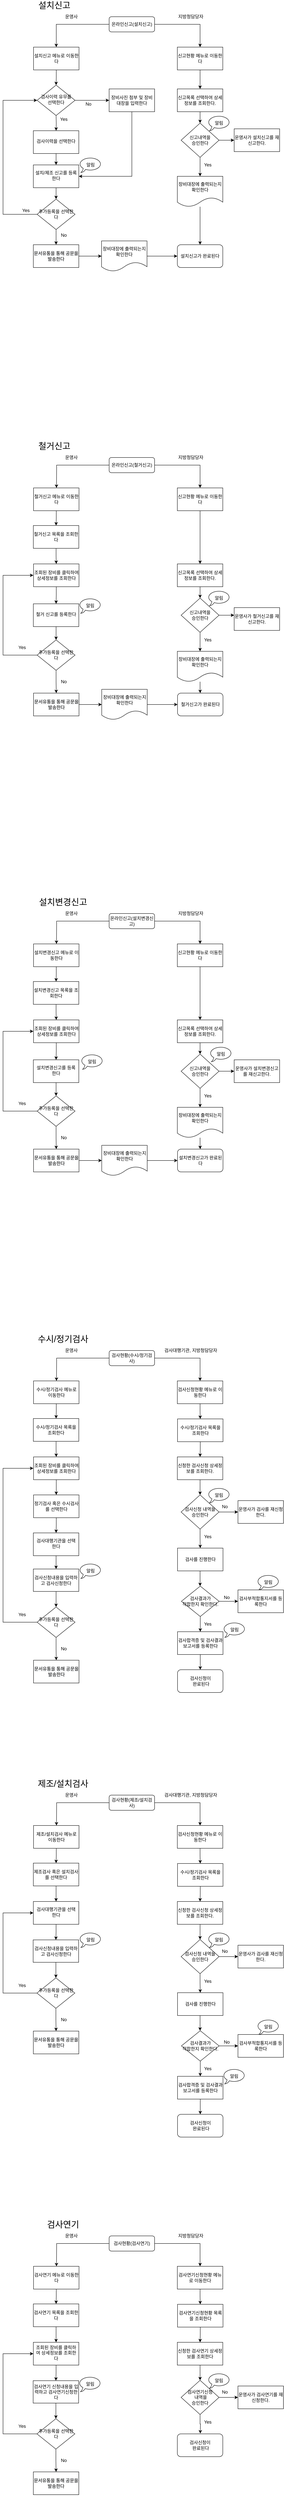 <mxfile version="14.5.8" type="github">
  <diagram id="C5RBs43oDa-KdzZeNtuy" name="Page-1">
    <mxGraphModel dx="1422" dy="762" grid="1" gridSize="10" guides="1" tooltips="1" connect="1" arrows="1" fold="1" page="1" pageScale="1" pageWidth="827" pageHeight="1169" math="0" shadow="0">
      <root>
        <mxCell id="WIyWlLk6GJQsqaUBKTNV-0" />
        <mxCell id="WIyWlLk6GJQsqaUBKTNV-1" parent="WIyWlLk6GJQsqaUBKTNV-0" />
        <mxCell id="lxTzyP9Jyycn0VTd-L1F-77" value="" style="edgeStyle=orthogonalEdgeStyle;rounded=0;orthogonalLoop=1;jettySize=auto;html=1;entryX=0.5;entryY=0;entryDx=0;entryDy=0;" parent="WIyWlLk6GJQsqaUBKTNV-1" source="WIyWlLk6GJQsqaUBKTNV-3" target="Eu_mf2mGly2LNpTWScYB-71" edge="1">
          <mxGeometry relative="1" as="geometry">
            <mxPoint x="220" y="260" as="targetPoint" />
          </mxGeometry>
        </mxCell>
        <mxCell id="Eu_mf2mGly2LNpTWScYB-67" style="edgeStyle=orthogonalEdgeStyle;rounded=0;orthogonalLoop=1;jettySize=auto;html=1;entryX=0.5;entryY=0;entryDx=0;entryDy=0;" parent="WIyWlLk6GJQsqaUBKTNV-1" source="WIyWlLk6GJQsqaUBKTNV-3" target="Eu_mf2mGly2LNpTWScYB-70" edge="1">
          <mxGeometry relative="1" as="geometry">
            <Array as="points">
              <mxPoint x="600" y="180" />
            </Array>
          </mxGeometry>
        </mxCell>
        <mxCell id="WIyWlLk6GJQsqaUBKTNV-3" value="온라인신고(설치신고)" style="rounded=1;whiteSpace=wrap;html=1;fontSize=12;glass=0;strokeWidth=1;shadow=0;" parent="WIyWlLk6GJQsqaUBKTNV-1" vertex="1">
          <mxGeometry x="360" y="160" width="120" height="40" as="geometry" />
        </mxCell>
        <mxCell id="Ld-m0rTdNNkQz6go5yyE-4" value="" style="edgeStyle=orthogonalEdgeStyle;rounded=0;orthogonalLoop=1;jettySize=auto;html=1;" parent="WIyWlLk6GJQsqaUBKTNV-1" edge="1">
          <mxGeometry relative="1" as="geometry">
            <mxPoint x="270" y="380" as="sourcePoint" />
            <mxPoint x="360" y="380" as="targetPoint" />
          </mxGeometry>
        </mxCell>
        <mxCell id="Ld-m0rTdNNkQz6go5yyE-38" value="" style="edgeStyle=orthogonalEdgeStyle;rounded=0;orthogonalLoop=1;jettySize=auto;html=1;" parent="WIyWlLk6GJQsqaUBKTNV-1" target="Ld-m0rTdNNkQz6go5yyE-37" edge="1">
          <mxGeometry relative="1" as="geometry">
            <mxPoint x="220" y="420" as="sourcePoint" />
          </mxGeometry>
        </mxCell>
        <mxCell id="WIyWlLk6GJQsqaUBKTNV-6" value="검사이력 유무를 선택한다" style="rhombus;whiteSpace=wrap;html=1;shadow=0;fontFamily=Helvetica;fontSize=12;align=center;strokeWidth=1;spacing=6;spacingTop=-4;" parent="WIyWlLk6GJQsqaUBKTNV-1" vertex="1">
          <mxGeometry x="170" y="340" width="100" height="80" as="geometry" />
        </mxCell>
        <mxCell id="Ld-m0rTdNNkQz6go5yyE-19" style="edgeStyle=orthogonalEdgeStyle;rounded=0;orthogonalLoop=1;jettySize=auto;html=1;entryX=1;entryY=0.5;entryDx=0;entryDy=0;" parent="WIyWlLk6GJQsqaUBKTNV-1" target="Ld-m0rTdNNkQz6go5yyE-39" edge="1">
          <mxGeometry relative="1" as="geometry">
            <mxPoint x="290" y="610" as="targetPoint" />
            <Array as="points">
              <mxPoint x="420" y="410" />
              <mxPoint x="420" y="580" />
            </Array>
            <mxPoint x="430" y="410" as="sourcePoint" />
          </mxGeometry>
        </mxCell>
        <mxCell id="Ld-m0rTdNNkQz6go5yyE-5" value="No" style="text;html=1;align=center;verticalAlign=middle;resizable=0;points=[];autosize=1;" parent="WIyWlLk6GJQsqaUBKTNV-1" vertex="1">
          <mxGeometry x="290" y="380" width="30" height="20" as="geometry" />
        </mxCell>
        <mxCell id="Eu_mf2mGly2LNpTWScYB-81" style="edgeStyle=orthogonalEdgeStyle;rounded=0;orthogonalLoop=1;jettySize=auto;html=1;exitX=1;exitY=0.5;exitDx=0;exitDy=0;entryX=0;entryY=0.5;entryDx=0;entryDy=0;" parent="WIyWlLk6GJQsqaUBKTNV-1" source="Ld-m0rTdNNkQz6go5yyE-28" target="Eu_mf2mGly2LNpTWScYB-83" edge="1">
          <mxGeometry relative="1" as="geometry">
            <mxPoint x="710" y="485" as="targetPoint" />
          </mxGeometry>
        </mxCell>
        <mxCell id="Eu_mf2mGly2LNpTWScYB-172" value="" style="edgeStyle=orthogonalEdgeStyle;rounded=0;orthogonalLoop=1;jettySize=auto;html=1;" parent="WIyWlLk6GJQsqaUBKTNV-1" source="Ld-m0rTdNNkQz6go5yyE-28" target="Eu_mf2mGly2LNpTWScYB-167" edge="1">
          <mxGeometry relative="1" as="geometry" />
        </mxCell>
        <mxCell id="Ld-m0rTdNNkQz6go5yyE-28" value="신고내역을 &lt;br&gt;승인한다" style="rhombus;whiteSpace=wrap;html=1;" parent="WIyWlLk6GJQsqaUBKTNV-1" vertex="1">
          <mxGeometry x="550" y="440" width="100" height="90" as="geometry" />
        </mxCell>
        <mxCell id="Ld-m0rTdNNkQz6go5yyE-40" value="" style="edgeStyle=orthogonalEdgeStyle;rounded=0;orthogonalLoop=1;jettySize=auto;html=1;" parent="WIyWlLk6GJQsqaUBKTNV-1" source="Ld-m0rTdNNkQz6go5yyE-37" target="Ld-m0rTdNNkQz6go5yyE-39" edge="1">
          <mxGeometry relative="1" as="geometry" />
        </mxCell>
        <mxCell id="Ld-m0rTdNNkQz6go5yyE-37" value="검사이력을 선택한다" style="whiteSpace=wrap;html=1;shadow=0;strokeWidth=1;spacing=6;spacingTop=-4;" parent="WIyWlLk6GJQsqaUBKTNV-1" vertex="1">
          <mxGeometry x="160" y="460" width="120" height="60" as="geometry" />
        </mxCell>
        <mxCell id="Ld-m0rTdNNkQz6go5yyE-45" value="" style="edgeStyle=orthogonalEdgeStyle;rounded=0;orthogonalLoop=1;jettySize=auto;html=1;" parent="WIyWlLk6GJQsqaUBKTNV-1" source="Ld-m0rTdNNkQz6go5yyE-39" edge="1">
          <mxGeometry relative="1" as="geometry">
            <mxPoint x="220" y="640" as="targetPoint" />
          </mxGeometry>
        </mxCell>
        <mxCell id="Ld-m0rTdNNkQz6go5yyE-39" value="&lt;span&gt;설치/제조 신고를 등록한다&lt;/span&gt;" style="whiteSpace=wrap;html=1;shadow=0;strokeWidth=1;spacing=6;spacingTop=-4;" parent="WIyWlLk6GJQsqaUBKTNV-1" vertex="1">
          <mxGeometry x="160" y="550" width="120" height="60" as="geometry" />
        </mxCell>
        <mxCell id="Ld-m0rTdNNkQz6go5yyE-41" value="Yes" style="text;html=1;align=center;verticalAlign=middle;resizable=0;points=[];autosize=1;" parent="WIyWlLk6GJQsqaUBKTNV-1" vertex="1">
          <mxGeometry x="220" y="420" width="40" height="20" as="geometry" />
        </mxCell>
        <mxCell id="Ld-m0rTdNNkQz6go5yyE-42" value="Yes" style="text;html=1;align=center;verticalAlign=middle;resizable=0;points=[];autosize=1;" parent="WIyWlLk6GJQsqaUBKTNV-1" vertex="1">
          <mxGeometry x="600" y="540" width="40" height="20" as="geometry" />
        </mxCell>
        <mxCell id="Ld-m0rTdNNkQz6go5yyE-43" value="설치신고가 완료된다" style="rounded=1;whiteSpace=wrap;html=1;" parent="WIyWlLk6GJQsqaUBKTNV-1" vertex="1">
          <mxGeometry x="540" y="760" width="120" height="60" as="geometry" />
        </mxCell>
        <mxCell id="lxTzyP9Jyycn0VTd-L1F-59" value="&lt;font style=&quot;font-size: 23px&quot;&gt;설치신고&lt;/font&gt;" style="text;html=1;align=center;verticalAlign=middle;resizable=0;points=[];autosize=1;strokeColor=none;" parent="WIyWlLk6GJQsqaUBKTNV-1" vertex="1">
          <mxGeometry x="160" y="120" width="110" height="20" as="geometry" />
        </mxCell>
        <mxCell id="lxTzyP9Jyycn0VTd-L1F-90" value="&lt;span&gt;장비사진 첨부 및 장비대장을 입력한다&lt;/span&gt;" style="rounded=0;whiteSpace=wrap;html=1;" parent="WIyWlLk6GJQsqaUBKTNV-1" vertex="1">
          <mxGeometry x="360" y="350" width="120" height="60" as="geometry" />
        </mxCell>
        <mxCell id="Eu_mf2mGly2LNpTWScYB-170" value="" style="edgeStyle=orthogonalEdgeStyle;rounded=0;orthogonalLoop=1;jettySize=auto;html=1;" parent="WIyWlLk6GJQsqaUBKTNV-1" source="wN_w3vvfWrjO0FIOCe-q-8" target="Eu_mf2mGly2LNpTWScYB-169" edge="1">
          <mxGeometry relative="1" as="geometry" />
        </mxCell>
        <mxCell id="wN_w3vvfWrjO0FIOCe-q-8" value="&#xa;&#xa;&lt;span style=&quot;color: rgb(0, 0, 0); font-family: helvetica; font-size: 12px; font-style: normal; font-weight: 400; letter-spacing: normal; text-align: center; text-indent: 0px; text-transform: none; word-spacing: 0px; background-color: rgb(248, 249, 250); display: inline; float: none;&quot;&gt;문서유통을 통해 공문을 발송한다&lt;/span&gt;&#xa;&#xa;" style="rounded=0;whiteSpace=wrap;html=1;" parent="WIyWlLk6GJQsqaUBKTNV-1" vertex="1">
          <mxGeometry x="160" y="760" width="120" height="60" as="geometry" />
        </mxCell>
        <mxCell id="Eu_mf2mGly2LNpTWScYB-41" style="edgeStyle=orthogonalEdgeStyle;rounded=0;orthogonalLoop=1;jettySize=auto;html=1;entryX=0;entryY=0.5;entryDx=0;entryDy=0;" parent="WIyWlLk6GJQsqaUBKTNV-1" source="Eu_mf2mGly2LNpTWScYB-40" target="WIyWlLk6GJQsqaUBKTNV-6" edge="1">
          <mxGeometry relative="1" as="geometry">
            <mxPoint x="60" y="360" as="targetPoint" />
            <Array as="points">
              <mxPoint x="80" y="680" />
              <mxPoint x="80" y="380" />
            </Array>
          </mxGeometry>
        </mxCell>
        <mxCell id="Eu_mf2mGly2LNpTWScYB-42" value="" style="edgeStyle=orthogonalEdgeStyle;rounded=0;orthogonalLoop=1;jettySize=auto;html=1;" parent="WIyWlLk6GJQsqaUBKTNV-1" source="Eu_mf2mGly2LNpTWScYB-40" target="wN_w3vvfWrjO0FIOCe-q-8" edge="1">
          <mxGeometry relative="1" as="geometry" />
        </mxCell>
        <mxCell id="Eu_mf2mGly2LNpTWScYB-40" value="추가등록을 선택한다" style="rhombus;whiteSpace=wrap;html=1;" parent="WIyWlLk6GJQsqaUBKTNV-1" vertex="1">
          <mxGeometry x="170" y="640" width="100" height="80" as="geometry" />
        </mxCell>
        <mxCell id="Eu_mf2mGly2LNpTWScYB-43" value="Yes" style="text;html=1;align=center;verticalAlign=middle;resizable=0;points=[];autosize=1;strokeColor=none;" parent="WIyWlLk6GJQsqaUBKTNV-1" vertex="1">
          <mxGeometry x="120" y="660" width="40" height="20" as="geometry" />
        </mxCell>
        <mxCell id="Eu_mf2mGly2LNpTWScYB-44" value="No" style="text;html=1;align=center;verticalAlign=middle;resizable=0;points=[];autosize=1;strokeColor=none;" parent="WIyWlLk6GJQsqaUBKTNV-1" vertex="1">
          <mxGeometry x="225" y="725" width="30" height="20" as="geometry" />
        </mxCell>
        <mxCell id="Eu_mf2mGly2LNpTWScYB-77" value="" style="edgeStyle=orthogonalEdgeStyle;rounded=0;orthogonalLoop=1;jettySize=auto;html=1;" parent="WIyWlLk6GJQsqaUBKTNV-1" source="Eu_mf2mGly2LNpTWScYB-70" target="Eu_mf2mGly2LNpTWScYB-76" edge="1">
          <mxGeometry relative="1" as="geometry" />
        </mxCell>
        <mxCell id="Eu_mf2mGly2LNpTWScYB-70" value="신고현황 메뉴로 이동한다" style="rounded=0;whiteSpace=wrap;html=1;" parent="WIyWlLk6GJQsqaUBKTNV-1" vertex="1">
          <mxGeometry x="540" y="240" width="120" height="60" as="geometry" />
        </mxCell>
        <mxCell id="Eu_mf2mGly2LNpTWScYB-72" value="" style="edgeStyle=orthogonalEdgeStyle;rounded=0;orthogonalLoop=1;jettySize=auto;html=1;" parent="WIyWlLk6GJQsqaUBKTNV-1" source="Eu_mf2mGly2LNpTWScYB-71" target="WIyWlLk6GJQsqaUBKTNV-6" edge="1">
          <mxGeometry relative="1" as="geometry" />
        </mxCell>
        <mxCell id="Eu_mf2mGly2LNpTWScYB-71" value="설치신고 메뉴로 이동한다" style="rounded=0;whiteSpace=wrap;html=1;" parent="WIyWlLk6GJQsqaUBKTNV-1" vertex="1">
          <mxGeometry x="160.5" y="240" width="120" height="60" as="geometry" />
        </mxCell>
        <mxCell id="Eu_mf2mGly2LNpTWScYB-73" value="지방청담당자" style="text;html=1;align=center;verticalAlign=middle;resizable=0;points=[];autosize=1;strokeColor=none;" parent="WIyWlLk6GJQsqaUBKTNV-1" vertex="1">
          <mxGeometry x="530" y="150" width="90" height="20" as="geometry" />
        </mxCell>
        <mxCell id="Eu_mf2mGly2LNpTWScYB-74" value="운영사" style="text;html=1;align=center;verticalAlign=middle;resizable=0;points=[];autosize=1;strokeColor=none;" parent="WIyWlLk6GJQsqaUBKTNV-1" vertex="1">
          <mxGeometry x="235" y="150" width="50" height="20" as="geometry" />
        </mxCell>
        <mxCell id="Eu_mf2mGly2LNpTWScYB-78" value="" style="edgeStyle=orthogonalEdgeStyle;rounded=0;orthogonalLoop=1;jettySize=auto;html=1;" parent="WIyWlLk6GJQsqaUBKTNV-1" source="Eu_mf2mGly2LNpTWScYB-76" target="Ld-m0rTdNNkQz6go5yyE-28" edge="1">
          <mxGeometry relative="1" as="geometry" />
        </mxCell>
        <mxCell id="Eu_mf2mGly2LNpTWScYB-76" value="신고목록 선택하여 상세정보를 조회한다." style="rounded=0;whiteSpace=wrap;html=1;" parent="WIyWlLk6GJQsqaUBKTNV-1" vertex="1">
          <mxGeometry x="540" y="350" width="120" height="60" as="geometry" />
        </mxCell>
        <mxCell id="Eu_mf2mGly2LNpTWScYB-83" value="운영사가 설치신고를 재신고한다." style="rounded=0;whiteSpace=wrap;html=1;" parent="WIyWlLk6GJQsqaUBKTNV-1" vertex="1">
          <mxGeometry x="690" y="455" width="120" height="60" as="geometry" />
        </mxCell>
        <mxCell id="Eu_mf2mGly2LNpTWScYB-174" value="" style="edgeStyle=orthogonalEdgeStyle;rounded=0;orthogonalLoop=1;jettySize=auto;html=1;" parent="WIyWlLk6GJQsqaUBKTNV-1" source="Eu_mf2mGly2LNpTWScYB-167" target="Ld-m0rTdNNkQz6go5yyE-43" edge="1">
          <mxGeometry relative="1" as="geometry" />
        </mxCell>
        <mxCell id="Eu_mf2mGly2LNpTWScYB-167" value="장비대장에 출력되는지 확인한다" style="shape=document;whiteSpace=wrap;html=1;boundedLbl=1;" parent="WIyWlLk6GJQsqaUBKTNV-1" vertex="1">
          <mxGeometry x="540" y="580" width="120" height="80" as="geometry" />
        </mxCell>
        <mxCell id="Eu_mf2mGly2LNpTWScYB-173" value="" style="edgeStyle=orthogonalEdgeStyle;rounded=0;orthogonalLoop=1;jettySize=auto;html=1;" parent="WIyWlLk6GJQsqaUBKTNV-1" source="Eu_mf2mGly2LNpTWScYB-169" target="Ld-m0rTdNNkQz6go5yyE-43" edge="1">
          <mxGeometry relative="1" as="geometry" />
        </mxCell>
        <mxCell id="Eu_mf2mGly2LNpTWScYB-169" value="장비대장에 출력되는지 확인한다" style="shape=document;whiteSpace=wrap;html=1;boundedLbl=1;" parent="WIyWlLk6GJQsqaUBKTNV-1" vertex="1">
          <mxGeometry x="340" y="750" width="120" height="80" as="geometry" />
        </mxCell>
        <mxCell id="Eu_mf2mGly2LNpTWScYB-175" value="" style="edgeStyle=orthogonalEdgeStyle;rounded=0;orthogonalLoop=1;jettySize=auto;html=1;" parent="WIyWlLk6GJQsqaUBKTNV-1" source="Eu_mf2mGly2LNpTWScYB-176" target="Eu_mf2mGly2LNpTWScYB-178" edge="1">
          <mxGeometry relative="1" as="geometry" />
        </mxCell>
        <mxCell id="Eu_mf2mGly2LNpTWScYB-176" value="철거신고 메뉴로 이동한다" style="rounded=0;whiteSpace=wrap;html=1;" parent="WIyWlLk6GJQsqaUBKTNV-1" vertex="1">
          <mxGeometry x="160.5" y="1400" width="120" height="60" as="geometry" />
        </mxCell>
        <mxCell id="Eu_mf2mGly2LNpTWScYB-222" style="edgeStyle=orthogonalEdgeStyle;rounded=0;orthogonalLoop=1;jettySize=auto;html=1;entryX=0.5;entryY=0;entryDx=0;entryDy=0;" parent="WIyWlLk6GJQsqaUBKTNV-1" source="Eu_mf2mGly2LNpTWScYB-178" target="Eu_mf2mGly2LNpTWScYB-179" edge="1">
          <mxGeometry relative="1" as="geometry" />
        </mxCell>
        <mxCell id="Eu_mf2mGly2LNpTWScYB-178" value="철거신고 목록을 조회한다" style="rounded=0;whiteSpace=wrap;html=1;" parent="WIyWlLk6GJQsqaUBKTNV-1" vertex="1">
          <mxGeometry x="160" y="1499" width="120" height="60" as="geometry" />
        </mxCell>
        <mxCell id="Eu_mf2mGly2LNpTWScYB-179" value="&lt;span&gt;조회된 장비를 클릭하여 상세정보를 조회한다&lt;/span&gt;" style="rounded=0;whiteSpace=wrap;html=1;" parent="WIyWlLk6GJQsqaUBKTNV-1" vertex="1">
          <mxGeometry x="160.5" y="1600" width="120" height="60" as="geometry" />
        </mxCell>
        <mxCell id="Eu_mf2mGly2LNpTWScYB-180" value="" style="edgeStyle=orthogonalEdgeStyle;rounded=0;orthogonalLoop=1;jettySize=auto;html=1;" parent="WIyWlLk6GJQsqaUBKTNV-1" source="Eu_mf2mGly2LNpTWScYB-182" edge="1">
          <mxGeometry relative="1" as="geometry">
            <mxPoint x="221" y="1400" as="targetPoint" />
          </mxGeometry>
        </mxCell>
        <mxCell id="Eu_mf2mGly2LNpTWScYB-181" style="edgeStyle=orthogonalEdgeStyle;rounded=0;orthogonalLoop=1;jettySize=auto;html=1;entryX=0.5;entryY=0;entryDx=0;entryDy=0;" parent="WIyWlLk6GJQsqaUBKTNV-1" source="Eu_mf2mGly2LNpTWScYB-182" target="Eu_mf2mGly2LNpTWScYB-208" edge="1">
          <mxGeometry relative="1" as="geometry">
            <Array as="points">
              <mxPoint x="600" y="1340" />
            </Array>
          </mxGeometry>
        </mxCell>
        <mxCell id="Eu_mf2mGly2LNpTWScYB-182" value="온라인신고(철거신고)" style="rounded=1;whiteSpace=wrap;html=1;fontSize=12;glass=0;strokeWidth=1;shadow=0;" parent="WIyWlLk6GJQsqaUBKTNV-1" vertex="1">
          <mxGeometry x="360" y="1320" width="120" height="40" as="geometry" />
        </mxCell>
        <mxCell id="Eu_mf2mGly2LNpTWScYB-184" value="" style="edgeStyle=orthogonalEdgeStyle;rounded=0;orthogonalLoop=1;jettySize=auto;html=1;exitX=0.5;exitY=1;exitDx=0;exitDy=0;entryX=0.5;entryY=0;entryDx=0;entryDy=0;" parent="WIyWlLk6GJQsqaUBKTNV-1" source="Eu_mf2mGly2LNpTWScYB-179" target="Eu_mf2mGly2LNpTWScYB-194" edge="1">
          <mxGeometry relative="1" as="geometry">
            <mxPoint x="220" y="1670" as="sourcePoint" />
            <mxPoint x="220" y="1710" as="targetPoint" />
          </mxGeometry>
        </mxCell>
        <mxCell id="Eu_mf2mGly2LNpTWScYB-188" style="edgeStyle=orthogonalEdgeStyle;rounded=0;orthogonalLoop=1;jettySize=auto;html=1;exitX=1;exitY=0.5;exitDx=0;exitDy=0;entryX=0;entryY=0.5;entryDx=0;entryDy=0;" parent="WIyWlLk6GJQsqaUBKTNV-1" source="Eu_mf2mGly2LNpTWScYB-190" edge="1">
          <mxGeometry relative="1" as="geometry">
            <mxPoint x="690" y="1735" as="targetPoint" />
          </mxGeometry>
        </mxCell>
        <mxCell id="Eu_mf2mGly2LNpTWScYB-189" value="" style="edgeStyle=orthogonalEdgeStyle;rounded=0;orthogonalLoop=1;jettySize=auto;html=1;" parent="WIyWlLk6GJQsqaUBKTNV-1" source="Eu_mf2mGly2LNpTWScYB-190" target="Eu_mf2mGly2LNpTWScYB-217" edge="1">
          <mxGeometry relative="1" as="geometry" />
        </mxCell>
        <mxCell id="Eu_mf2mGly2LNpTWScYB-190" value="신고내역을 &lt;br&gt;승인한다" style="rhombus;whiteSpace=wrap;html=1;" parent="WIyWlLk6GJQsqaUBKTNV-1" vertex="1">
          <mxGeometry x="550" y="1690" width="100" height="90" as="geometry" />
        </mxCell>
        <mxCell id="Eu_mf2mGly2LNpTWScYB-224" value="" style="edgeStyle=orthogonalEdgeStyle;rounded=0;orthogonalLoop=1;jettySize=auto;html=1;" parent="WIyWlLk6GJQsqaUBKTNV-1" source="Eu_mf2mGly2LNpTWScYB-194" target="Eu_mf2mGly2LNpTWScYB-204" edge="1">
          <mxGeometry relative="1" as="geometry" />
        </mxCell>
        <mxCell id="Eu_mf2mGly2LNpTWScYB-194" value="&lt;span&gt;철거 신고를 등록한다&lt;/span&gt;" style="whiteSpace=wrap;html=1;shadow=0;strokeWidth=1;spacing=6;spacingTop=-4;" parent="WIyWlLk6GJQsqaUBKTNV-1" vertex="1">
          <mxGeometry x="160" y="1705" width="120" height="60" as="geometry" />
        </mxCell>
        <mxCell id="Eu_mf2mGly2LNpTWScYB-196" value="Yes" style="text;html=1;align=center;verticalAlign=middle;resizable=0;points=[];autosize=1;" parent="WIyWlLk6GJQsqaUBKTNV-1" vertex="1">
          <mxGeometry x="600" y="1790" width="40" height="20" as="geometry" />
        </mxCell>
        <mxCell id="Eu_mf2mGly2LNpTWScYB-197" value="철거신고가 완료된다" style="rounded=1;whiteSpace=wrap;html=1;" parent="WIyWlLk6GJQsqaUBKTNV-1" vertex="1">
          <mxGeometry x="540.5" y="1940" width="120" height="60" as="geometry" />
        </mxCell>
        <mxCell id="Eu_mf2mGly2LNpTWScYB-198" value="&lt;font style=&quot;font-size: 23px&quot;&gt;철거신고&lt;/font&gt;" style="text;html=1;align=center;verticalAlign=middle;resizable=0;points=[];autosize=1;strokeColor=none;" parent="WIyWlLk6GJQsqaUBKTNV-1" vertex="1">
          <mxGeometry x="160" y="1280" width="110" height="20" as="geometry" />
        </mxCell>
        <mxCell id="Eu_mf2mGly2LNpTWScYB-200" value="" style="edgeStyle=orthogonalEdgeStyle;rounded=0;orthogonalLoop=1;jettySize=auto;html=1;" parent="WIyWlLk6GJQsqaUBKTNV-1" source="Eu_mf2mGly2LNpTWScYB-201" target="Eu_mf2mGly2LNpTWScYB-219" edge="1">
          <mxGeometry relative="1" as="geometry" />
        </mxCell>
        <mxCell id="Eu_mf2mGly2LNpTWScYB-201" value="&#xa;&#xa;&lt;span style=&quot;color: rgb(0, 0, 0); font-family: helvetica; font-size: 12px; font-style: normal; font-weight: 400; letter-spacing: normal; text-align: center; text-indent: 0px; text-transform: none; word-spacing: 0px; background-color: rgb(248, 249, 250); display: inline; float: none;&quot;&gt;문서유통을 통해 공문을 발송한다&lt;/span&gt;&#xa;&#xa;" style="rounded=0;whiteSpace=wrap;html=1;" parent="WIyWlLk6GJQsqaUBKTNV-1" vertex="1">
          <mxGeometry x="160.5" y="1940" width="120" height="60" as="geometry" />
        </mxCell>
        <mxCell id="Eu_mf2mGly2LNpTWScYB-202" style="edgeStyle=orthogonalEdgeStyle;rounded=0;orthogonalLoop=1;jettySize=auto;html=1;exitX=0;exitY=0.5;exitDx=0;exitDy=0;" parent="WIyWlLk6GJQsqaUBKTNV-1" source="Eu_mf2mGly2LNpTWScYB-204" edge="1">
          <mxGeometry relative="1" as="geometry">
            <mxPoint x="160" y="1630" as="targetPoint" />
            <Array as="points">
              <mxPoint x="80" y="1840" />
              <mxPoint x="80" y="1630" />
            </Array>
          </mxGeometry>
        </mxCell>
        <mxCell id="Eu_mf2mGly2LNpTWScYB-223" value="" style="edgeStyle=orthogonalEdgeStyle;rounded=0;orthogonalLoop=1;jettySize=auto;html=1;entryX=0.5;entryY=0;entryDx=0;entryDy=0;" parent="WIyWlLk6GJQsqaUBKTNV-1" source="Eu_mf2mGly2LNpTWScYB-204" target="Eu_mf2mGly2LNpTWScYB-201" edge="1">
          <mxGeometry relative="1" as="geometry" />
        </mxCell>
        <mxCell id="Eu_mf2mGly2LNpTWScYB-204" value="추가등록을 선택한다" style="rhombus;whiteSpace=wrap;html=1;" parent="WIyWlLk6GJQsqaUBKTNV-1" vertex="1">
          <mxGeometry x="170" y="1800" width="100" height="80" as="geometry" />
        </mxCell>
        <mxCell id="Eu_mf2mGly2LNpTWScYB-205" value="Yes" style="text;html=1;align=center;verticalAlign=middle;resizable=0;points=[];autosize=1;strokeColor=none;" parent="WIyWlLk6GJQsqaUBKTNV-1" vertex="1">
          <mxGeometry x="110" y="1810" width="40" height="20" as="geometry" />
        </mxCell>
        <mxCell id="Eu_mf2mGly2LNpTWScYB-206" value="No" style="text;html=1;align=center;verticalAlign=middle;resizable=0;points=[];autosize=1;strokeColor=none;" parent="WIyWlLk6GJQsqaUBKTNV-1" vertex="1">
          <mxGeometry x="225" y="1900" width="30" height="20" as="geometry" />
        </mxCell>
        <mxCell id="Eu_mf2mGly2LNpTWScYB-207" value="" style="edgeStyle=orthogonalEdgeStyle;rounded=0;orthogonalLoop=1;jettySize=auto;html=1;" parent="WIyWlLk6GJQsqaUBKTNV-1" source="Eu_mf2mGly2LNpTWScYB-208" target="Eu_mf2mGly2LNpTWScYB-214" edge="1">
          <mxGeometry relative="1" as="geometry" />
        </mxCell>
        <mxCell id="Eu_mf2mGly2LNpTWScYB-208" value="신고현황 메뉴로 이동한다" style="rounded=0;whiteSpace=wrap;html=1;" parent="WIyWlLk6GJQsqaUBKTNV-1" vertex="1">
          <mxGeometry x="540" y="1400" width="120" height="60" as="geometry" />
        </mxCell>
        <mxCell id="Eu_mf2mGly2LNpTWScYB-211" value="지방청담당자" style="text;html=1;align=center;verticalAlign=middle;resizable=0;points=[];autosize=1;strokeColor=none;" parent="WIyWlLk6GJQsqaUBKTNV-1" vertex="1">
          <mxGeometry x="530" y="1310" width="90" height="20" as="geometry" />
        </mxCell>
        <mxCell id="Eu_mf2mGly2LNpTWScYB-212" value="운영사" style="text;html=1;align=center;verticalAlign=middle;resizable=0;points=[];autosize=1;strokeColor=none;" parent="WIyWlLk6GJQsqaUBKTNV-1" vertex="1">
          <mxGeometry x="235" y="1310" width="50" height="20" as="geometry" />
        </mxCell>
        <mxCell id="Eu_mf2mGly2LNpTWScYB-213" value="" style="edgeStyle=orthogonalEdgeStyle;rounded=0;orthogonalLoop=1;jettySize=auto;html=1;" parent="WIyWlLk6GJQsqaUBKTNV-1" source="Eu_mf2mGly2LNpTWScYB-214" target="Eu_mf2mGly2LNpTWScYB-190" edge="1">
          <mxGeometry relative="1" as="geometry" />
        </mxCell>
        <mxCell id="Eu_mf2mGly2LNpTWScYB-214" value="신고목록 선택하여 상세정보를 조회한다." style="rounded=0;whiteSpace=wrap;html=1;" parent="WIyWlLk6GJQsqaUBKTNV-1" vertex="1">
          <mxGeometry x="540" y="1600" width="120" height="60" as="geometry" />
        </mxCell>
        <mxCell id="Eu_mf2mGly2LNpTWScYB-215" value="운영사가 철거신고를 재신고한다." style="rounded=0;whiteSpace=wrap;html=1;" parent="WIyWlLk6GJQsqaUBKTNV-1" vertex="1">
          <mxGeometry x="690" y="1715" width="120" height="60" as="geometry" />
        </mxCell>
        <mxCell id="Eu_mf2mGly2LNpTWScYB-216" value="" style="edgeStyle=orthogonalEdgeStyle;rounded=0;orthogonalLoop=1;jettySize=auto;html=1;" parent="WIyWlLk6GJQsqaUBKTNV-1" source="Eu_mf2mGly2LNpTWScYB-217" target="Eu_mf2mGly2LNpTWScYB-197" edge="1">
          <mxGeometry relative="1" as="geometry" />
        </mxCell>
        <mxCell id="Eu_mf2mGly2LNpTWScYB-217" value="장비대장에 출력되는지 확인한다" style="shape=document;whiteSpace=wrap;html=1;boundedLbl=1;" parent="WIyWlLk6GJQsqaUBKTNV-1" vertex="1">
          <mxGeometry x="540" y="1830" width="120" height="80" as="geometry" />
        </mxCell>
        <mxCell id="Eu_mf2mGly2LNpTWScYB-218" value="" style="edgeStyle=orthogonalEdgeStyle;rounded=0;orthogonalLoop=1;jettySize=auto;html=1;" parent="WIyWlLk6GJQsqaUBKTNV-1" source="Eu_mf2mGly2LNpTWScYB-219" target="Eu_mf2mGly2LNpTWScYB-197" edge="1">
          <mxGeometry relative="1" as="geometry" />
        </mxCell>
        <mxCell id="Eu_mf2mGly2LNpTWScYB-219" value="장비대장에 출력되는지 확인한다" style="shape=document;whiteSpace=wrap;html=1;boundedLbl=1;" parent="WIyWlLk6GJQsqaUBKTNV-1" vertex="1">
          <mxGeometry x="340.5" y="1930" width="120" height="80" as="geometry" />
        </mxCell>
        <mxCell id="Eu_mf2mGly2LNpTWScYB-226" value="" style="edgeStyle=orthogonalEdgeStyle;rounded=0;orthogonalLoop=1;jettySize=auto;html=1;" parent="WIyWlLk6GJQsqaUBKTNV-1" source="Eu_mf2mGly2LNpTWScYB-227" target="Eu_mf2mGly2LNpTWScYB-229" edge="1">
          <mxGeometry relative="1" as="geometry" />
        </mxCell>
        <mxCell id="Eu_mf2mGly2LNpTWScYB-227" value="설치변경신고 메뉴로 이동한다" style="rounded=0;whiteSpace=wrap;html=1;" parent="WIyWlLk6GJQsqaUBKTNV-1" vertex="1">
          <mxGeometry x="160.5" y="2600" width="120" height="60" as="geometry" />
        </mxCell>
        <mxCell id="Eu_mf2mGly2LNpTWScYB-228" style="edgeStyle=orthogonalEdgeStyle;rounded=0;orthogonalLoop=1;jettySize=auto;html=1;entryX=0.5;entryY=0;entryDx=0;entryDy=0;" parent="WIyWlLk6GJQsqaUBKTNV-1" source="Eu_mf2mGly2LNpTWScYB-229" target="Eu_mf2mGly2LNpTWScYB-230" edge="1">
          <mxGeometry relative="1" as="geometry" />
        </mxCell>
        <mxCell id="Eu_mf2mGly2LNpTWScYB-229" value="설치변경신고 목록을 조회한다" style="rounded=0;whiteSpace=wrap;html=1;" parent="WIyWlLk6GJQsqaUBKTNV-1" vertex="1">
          <mxGeometry x="160" y="2699" width="120" height="60" as="geometry" />
        </mxCell>
        <mxCell id="Eu_mf2mGly2LNpTWScYB-230" value="&lt;span&gt;조회된 장비를 클릭하여 상세정보를 조회한다&lt;/span&gt;" style="rounded=0;whiteSpace=wrap;html=1;" parent="WIyWlLk6GJQsqaUBKTNV-1" vertex="1">
          <mxGeometry x="160.5" y="2800" width="120" height="60" as="geometry" />
        </mxCell>
        <mxCell id="Eu_mf2mGly2LNpTWScYB-231" value="" style="edgeStyle=orthogonalEdgeStyle;rounded=0;orthogonalLoop=1;jettySize=auto;html=1;" parent="WIyWlLk6GJQsqaUBKTNV-1" source="Eu_mf2mGly2LNpTWScYB-233" edge="1">
          <mxGeometry relative="1" as="geometry">
            <mxPoint x="221" y="2600" as="targetPoint" />
          </mxGeometry>
        </mxCell>
        <mxCell id="Eu_mf2mGly2LNpTWScYB-232" style="edgeStyle=orthogonalEdgeStyle;rounded=0;orthogonalLoop=1;jettySize=auto;html=1;entryX=0.5;entryY=0;entryDx=0;entryDy=0;" parent="WIyWlLk6GJQsqaUBKTNV-1" source="Eu_mf2mGly2LNpTWScYB-233" target="Eu_mf2mGly2LNpTWScYB-251" edge="1">
          <mxGeometry relative="1" as="geometry">
            <Array as="points">
              <mxPoint x="600" y="2540" />
            </Array>
          </mxGeometry>
        </mxCell>
        <mxCell id="Eu_mf2mGly2LNpTWScYB-233" value="온라인신고(설치변경신고)" style="rounded=1;whiteSpace=wrap;html=1;fontSize=12;glass=0;strokeWidth=1;shadow=0;" parent="WIyWlLk6GJQsqaUBKTNV-1" vertex="1">
          <mxGeometry x="360" y="2520" width="120" height="40" as="geometry" />
        </mxCell>
        <mxCell id="Eu_mf2mGly2LNpTWScYB-234" value="" style="edgeStyle=orthogonalEdgeStyle;rounded=0;orthogonalLoop=1;jettySize=auto;html=1;exitX=0.5;exitY=1;exitDx=0;exitDy=0;entryX=0.5;entryY=0;entryDx=0;entryDy=0;" parent="WIyWlLk6GJQsqaUBKTNV-1" source="Eu_mf2mGly2LNpTWScYB-230" target="Eu_mf2mGly2LNpTWScYB-239" edge="1">
          <mxGeometry relative="1" as="geometry">
            <mxPoint x="220" y="2870" as="sourcePoint" />
            <mxPoint x="220" y="2910" as="targetPoint" />
          </mxGeometry>
        </mxCell>
        <mxCell id="Eu_mf2mGly2LNpTWScYB-235" style="edgeStyle=orthogonalEdgeStyle;rounded=0;orthogonalLoop=1;jettySize=auto;html=1;exitX=1;exitY=0.5;exitDx=0;exitDy=0;entryX=0;entryY=0.5;entryDx=0;entryDy=0;" parent="WIyWlLk6GJQsqaUBKTNV-1" source="Eu_mf2mGly2LNpTWScYB-237" edge="1">
          <mxGeometry relative="1" as="geometry">
            <mxPoint x="690" y="2935" as="targetPoint" />
          </mxGeometry>
        </mxCell>
        <mxCell id="Eu_mf2mGly2LNpTWScYB-236" value="" style="edgeStyle=orthogonalEdgeStyle;rounded=0;orthogonalLoop=1;jettySize=auto;html=1;" parent="WIyWlLk6GJQsqaUBKTNV-1" source="Eu_mf2mGly2LNpTWScYB-237" target="Eu_mf2mGly2LNpTWScYB-258" edge="1">
          <mxGeometry relative="1" as="geometry" />
        </mxCell>
        <mxCell id="Eu_mf2mGly2LNpTWScYB-237" value="신고내역을 &lt;br&gt;승인한다" style="rhombus;whiteSpace=wrap;html=1;" parent="WIyWlLk6GJQsqaUBKTNV-1" vertex="1">
          <mxGeometry x="550" y="2890" width="100" height="90" as="geometry" />
        </mxCell>
        <mxCell id="Eu_mf2mGly2LNpTWScYB-238" value="" style="edgeStyle=orthogonalEdgeStyle;rounded=0;orthogonalLoop=1;jettySize=auto;html=1;" parent="WIyWlLk6GJQsqaUBKTNV-1" source="Eu_mf2mGly2LNpTWScYB-239" target="Eu_mf2mGly2LNpTWScYB-247" edge="1">
          <mxGeometry relative="1" as="geometry" />
        </mxCell>
        <mxCell id="Eu_mf2mGly2LNpTWScYB-239" value="&lt;span&gt;설치변경신고를 등록한다&lt;/span&gt;" style="whiteSpace=wrap;html=1;shadow=0;strokeWidth=1;spacing=6;spacingTop=-4;" parent="WIyWlLk6GJQsqaUBKTNV-1" vertex="1">
          <mxGeometry x="160" y="2905" width="120" height="60" as="geometry" />
        </mxCell>
        <mxCell id="Eu_mf2mGly2LNpTWScYB-240" value="Yes" style="text;html=1;align=center;verticalAlign=middle;resizable=0;points=[];autosize=1;" parent="WIyWlLk6GJQsqaUBKTNV-1" vertex="1">
          <mxGeometry x="600" y="2990" width="40" height="20" as="geometry" />
        </mxCell>
        <mxCell id="Eu_mf2mGly2LNpTWScYB-241" value="설치변경신고가 완료된다" style="rounded=1;whiteSpace=wrap;html=1;" parent="WIyWlLk6GJQsqaUBKTNV-1" vertex="1">
          <mxGeometry x="540.5" y="3140" width="120" height="60" as="geometry" />
        </mxCell>
        <mxCell id="Eu_mf2mGly2LNpTWScYB-242" value="&lt;font style=&quot;font-size: 23px&quot;&gt;설치변경신고&lt;/font&gt;" style="text;html=1;align=center;verticalAlign=middle;resizable=0;points=[];autosize=1;strokeColor=none;" parent="WIyWlLk6GJQsqaUBKTNV-1" vertex="1">
          <mxGeometry x="162.5" y="2480" width="150" height="20" as="geometry" />
        </mxCell>
        <mxCell id="Eu_mf2mGly2LNpTWScYB-243" value="" style="edgeStyle=orthogonalEdgeStyle;rounded=0;orthogonalLoop=1;jettySize=auto;html=1;" parent="WIyWlLk6GJQsqaUBKTNV-1" source="Eu_mf2mGly2LNpTWScYB-244" target="Eu_mf2mGly2LNpTWScYB-260" edge="1">
          <mxGeometry relative="1" as="geometry" />
        </mxCell>
        <mxCell id="Eu_mf2mGly2LNpTWScYB-244" value="&#xa;&#xa;&lt;span style=&quot;color: rgb(0, 0, 0); font-family: helvetica; font-size: 12px; font-style: normal; font-weight: 400; letter-spacing: normal; text-align: center; text-indent: 0px; text-transform: none; word-spacing: 0px; background-color: rgb(248, 249, 250); display: inline; float: none;&quot;&gt;문서유통을 통해 공문을 발송한다&lt;/span&gt;&#xa;&#xa;" style="rounded=0;whiteSpace=wrap;html=1;" parent="WIyWlLk6GJQsqaUBKTNV-1" vertex="1">
          <mxGeometry x="160.5" y="3140" width="120" height="60" as="geometry" />
        </mxCell>
        <mxCell id="Eu_mf2mGly2LNpTWScYB-245" style="edgeStyle=orthogonalEdgeStyle;rounded=0;orthogonalLoop=1;jettySize=auto;html=1;exitX=0;exitY=0.5;exitDx=0;exitDy=0;" parent="WIyWlLk6GJQsqaUBKTNV-1" source="Eu_mf2mGly2LNpTWScYB-247" edge="1">
          <mxGeometry relative="1" as="geometry">
            <mxPoint x="160" y="2830" as="targetPoint" />
            <Array as="points">
              <mxPoint x="80" y="3040" />
              <mxPoint x="80" y="2830" />
            </Array>
          </mxGeometry>
        </mxCell>
        <mxCell id="Eu_mf2mGly2LNpTWScYB-246" value="" style="edgeStyle=orthogonalEdgeStyle;rounded=0;orthogonalLoop=1;jettySize=auto;html=1;entryX=0.5;entryY=0;entryDx=0;entryDy=0;" parent="WIyWlLk6GJQsqaUBKTNV-1" source="Eu_mf2mGly2LNpTWScYB-247" target="Eu_mf2mGly2LNpTWScYB-244" edge="1">
          <mxGeometry relative="1" as="geometry" />
        </mxCell>
        <mxCell id="Eu_mf2mGly2LNpTWScYB-247" value="추가등록을 선택한다" style="rhombus;whiteSpace=wrap;html=1;" parent="WIyWlLk6GJQsqaUBKTNV-1" vertex="1">
          <mxGeometry x="170" y="3000" width="100" height="80" as="geometry" />
        </mxCell>
        <mxCell id="Eu_mf2mGly2LNpTWScYB-248" value="Yes" style="text;html=1;align=center;verticalAlign=middle;resizable=0;points=[];autosize=1;strokeColor=none;" parent="WIyWlLk6GJQsqaUBKTNV-1" vertex="1">
          <mxGeometry x="110" y="3010" width="40" height="20" as="geometry" />
        </mxCell>
        <mxCell id="Eu_mf2mGly2LNpTWScYB-249" value="No" style="text;html=1;align=center;verticalAlign=middle;resizable=0;points=[];autosize=1;strokeColor=none;" parent="WIyWlLk6GJQsqaUBKTNV-1" vertex="1">
          <mxGeometry x="225" y="3100" width="30" height="20" as="geometry" />
        </mxCell>
        <mxCell id="Eu_mf2mGly2LNpTWScYB-250" value="" style="edgeStyle=orthogonalEdgeStyle;rounded=0;orthogonalLoop=1;jettySize=auto;html=1;" parent="WIyWlLk6GJQsqaUBKTNV-1" source="Eu_mf2mGly2LNpTWScYB-251" target="Eu_mf2mGly2LNpTWScYB-255" edge="1">
          <mxGeometry relative="1" as="geometry" />
        </mxCell>
        <mxCell id="Eu_mf2mGly2LNpTWScYB-251" value="신고현황 메뉴로 이동한다" style="rounded=0;whiteSpace=wrap;html=1;" parent="WIyWlLk6GJQsqaUBKTNV-1" vertex="1">
          <mxGeometry x="540" y="2600" width="120" height="60" as="geometry" />
        </mxCell>
        <mxCell id="Eu_mf2mGly2LNpTWScYB-252" value="지방청담당자" style="text;html=1;align=center;verticalAlign=middle;resizable=0;points=[];autosize=1;strokeColor=none;" parent="WIyWlLk6GJQsqaUBKTNV-1" vertex="1">
          <mxGeometry x="530" y="2510" width="90" height="20" as="geometry" />
        </mxCell>
        <mxCell id="Eu_mf2mGly2LNpTWScYB-253" value="운영사" style="text;html=1;align=center;verticalAlign=middle;resizable=0;points=[];autosize=1;strokeColor=none;" parent="WIyWlLk6GJQsqaUBKTNV-1" vertex="1">
          <mxGeometry x="235" y="2510" width="50" height="20" as="geometry" />
        </mxCell>
        <mxCell id="Eu_mf2mGly2LNpTWScYB-254" value="" style="edgeStyle=orthogonalEdgeStyle;rounded=0;orthogonalLoop=1;jettySize=auto;html=1;" parent="WIyWlLk6GJQsqaUBKTNV-1" source="Eu_mf2mGly2LNpTWScYB-255" target="Eu_mf2mGly2LNpTWScYB-237" edge="1">
          <mxGeometry relative="1" as="geometry" />
        </mxCell>
        <mxCell id="Eu_mf2mGly2LNpTWScYB-255" value="신고목록 선택하여 상세정보를 조회한다." style="rounded=0;whiteSpace=wrap;html=1;" parent="WIyWlLk6GJQsqaUBKTNV-1" vertex="1">
          <mxGeometry x="540" y="2800" width="120" height="60" as="geometry" />
        </mxCell>
        <mxCell id="Eu_mf2mGly2LNpTWScYB-256" value="운영사가 설치변경신고를 재신고한다." style="rounded=0;whiteSpace=wrap;html=1;" parent="WIyWlLk6GJQsqaUBKTNV-1" vertex="1">
          <mxGeometry x="690" y="2905" width="120" height="60" as="geometry" />
        </mxCell>
        <mxCell id="Eu_mf2mGly2LNpTWScYB-257" value="" style="edgeStyle=orthogonalEdgeStyle;rounded=0;orthogonalLoop=1;jettySize=auto;html=1;" parent="WIyWlLk6GJQsqaUBKTNV-1" source="Eu_mf2mGly2LNpTWScYB-258" target="Eu_mf2mGly2LNpTWScYB-241" edge="1">
          <mxGeometry relative="1" as="geometry" />
        </mxCell>
        <mxCell id="Eu_mf2mGly2LNpTWScYB-258" value="장비대장에 출력되는지 확인한다" style="shape=document;whiteSpace=wrap;html=1;boundedLbl=1;" parent="WIyWlLk6GJQsqaUBKTNV-1" vertex="1">
          <mxGeometry x="540" y="3030" width="120" height="80" as="geometry" />
        </mxCell>
        <mxCell id="Eu_mf2mGly2LNpTWScYB-259" value="" style="edgeStyle=orthogonalEdgeStyle;rounded=0;orthogonalLoop=1;jettySize=auto;html=1;" parent="WIyWlLk6GJQsqaUBKTNV-1" source="Eu_mf2mGly2LNpTWScYB-260" target="Eu_mf2mGly2LNpTWScYB-241" edge="1">
          <mxGeometry relative="1" as="geometry" />
        </mxCell>
        <mxCell id="Eu_mf2mGly2LNpTWScYB-260" value="장비대장에 출력되는지 확인한다" style="shape=document;whiteSpace=wrap;html=1;boundedLbl=1;" parent="WIyWlLk6GJQsqaUBKTNV-1" vertex="1">
          <mxGeometry x="340.5" y="3130" width="120" height="80" as="geometry" />
        </mxCell>
        <mxCell id="Eu_mf2mGly2LNpTWScYB-296" value="" style="edgeStyle=orthogonalEdgeStyle;rounded=0;orthogonalLoop=1;jettySize=auto;html=1;" parent="WIyWlLk6GJQsqaUBKTNV-1" source="Eu_mf2mGly2LNpTWScYB-297" target="Eu_mf2mGly2LNpTWScYB-299" edge="1">
          <mxGeometry relative="1" as="geometry" />
        </mxCell>
        <mxCell id="Eu_mf2mGly2LNpTWScYB-297" value="수시/정기검사 메뉴로 이동한다" style="rounded=0;whiteSpace=wrap;html=1;" parent="WIyWlLk6GJQsqaUBKTNV-1" vertex="1">
          <mxGeometry x="160.5" y="3750" width="120" height="60" as="geometry" />
        </mxCell>
        <mxCell id="Eu_mf2mGly2LNpTWScYB-298" style="edgeStyle=orthogonalEdgeStyle;rounded=0;orthogonalLoop=1;jettySize=auto;html=1;entryX=0.5;entryY=0;entryDx=0;entryDy=0;" parent="WIyWlLk6GJQsqaUBKTNV-1" source="Eu_mf2mGly2LNpTWScYB-299" target="Eu_mf2mGly2LNpTWScYB-300" edge="1">
          <mxGeometry relative="1" as="geometry" />
        </mxCell>
        <mxCell id="Eu_mf2mGly2LNpTWScYB-299" value="수시/정기검사 목록을 조회한다" style="rounded=0;whiteSpace=wrap;html=1;" parent="WIyWlLk6GJQsqaUBKTNV-1" vertex="1">
          <mxGeometry x="160" y="3849" width="120" height="60" as="geometry" />
        </mxCell>
        <mxCell id="Eu_mf2mGly2LNpTWScYB-403" value="" style="edgeStyle=orthogonalEdgeStyle;rounded=0;orthogonalLoop=1;jettySize=auto;html=1;" parent="WIyWlLk6GJQsqaUBKTNV-1" source="Eu_mf2mGly2LNpTWScYB-300" target="Eu_mf2mGly2LNpTWScYB-402" edge="1">
          <mxGeometry relative="1" as="geometry" />
        </mxCell>
        <mxCell id="Eu_mf2mGly2LNpTWScYB-300" value="&lt;span&gt;조회된 장비를 클릭하여 상세정보를 조회한다&lt;/span&gt;" style="rounded=0;whiteSpace=wrap;html=1;" parent="WIyWlLk6GJQsqaUBKTNV-1" vertex="1">
          <mxGeometry x="160.5" y="3950" width="120" height="60" as="geometry" />
        </mxCell>
        <mxCell id="Eu_mf2mGly2LNpTWScYB-301" value="" style="edgeStyle=orthogonalEdgeStyle;rounded=0;orthogonalLoop=1;jettySize=auto;html=1;" parent="WIyWlLk6GJQsqaUBKTNV-1" source="Eu_mf2mGly2LNpTWScYB-303" edge="1">
          <mxGeometry relative="1" as="geometry">
            <mxPoint x="221" y="3750" as="targetPoint" />
          </mxGeometry>
        </mxCell>
        <mxCell id="Eu_mf2mGly2LNpTWScYB-302" style="edgeStyle=orthogonalEdgeStyle;rounded=0;orthogonalLoop=1;jettySize=auto;html=1;entryX=0.5;entryY=0;entryDx=0;entryDy=0;" parent="WIyWlLk6GJQsqaUBKTNV-1" source="Eu_mf2mGly2LNpTWScYB-303" target="Eu_mf2mGly2LNpTWScYB-321" edge="1">
          <mxGeometry relative="1" as="geometry">
            <Array as="points">
              <mxPoint x="600" y="3690" />
            </Array>
          </mxGeometry>
        </mxCell>
        <mxCell id="Eu_mf2mGly2LNpTWScYB-303" value="검사현황(수시/정기검사)" style="rounded=1;whiteSpace=wrap;html=1;fontSize=12;glass=0;strokeWidth=1;shadow=0;" parent="WIyWlLk6GJQsqaUBKTNV-1" vertex="1">
          <mxGeometry x="360" y="3670" width="120" height="40" as="geometry" />
        </mxCell>
        <mxCell id="Eu_mf2mGly2LNpTWScYB-305" style="edgeStyle=orthogonalEdgeStyle;rounded=0;orthogonalLoop=1;jettySize=auto;html=1;exitX=1;exitY=0.5;exitDx=0;exitDy=0;entryX=0;entryY=0.5;entryDx=0;entryDy=0;" parent="WIyWlLk6GJQsqaUBKTNV-1" source="Eu_mf2mGly2LNpTWScYB-307" target="Eu_mf2mGly2LNpTWScYB-326" edge="1">
          <mxGeometry relative="1" as="geometry">
            <mxPoint x="690" y="4095" as="targetPoint" />
          </mxGeometry>
        </mxCell>
        <mxCell id="Eu_mf2mGly2LNpTWScYB-306" value="" style="edgeStyle=orthogonalEdgeStyle;rounded=0;orthogonalLoop=1;jettySize=auto;html=1;entryX=0.5;entryY=0;entryDx=0;entryDy=0;" parent="WIyWlLk6GJQsqaUBKTNV-1" source="Eu_mf2mGly2LNpTWScYB-307" target="Eu_mf2mGly2LNpTWScYB-335" edge="1">
          <mxGeometry relative="1" as="geometry">
            <mxPoint x="600" y="4220" as="targetPoint" />
          </mxGeometry>
        </mxCell>
        <mxCell id="Eu_mf2mGly2LNpTWScYB-307" value="검사신청 내역을&lt;br&gt;승인한다" style="rhombus;whiteSpace=wrap;html=1;" parent="WIyWlLk6GJQsqaUBKTNV-1" vertex="1">
          <mxGeometry x="550" y="4050" width="100" height="90" as="geometry" />
        </mxCell>
        <mxCell id="Eu_mf2mGly2LNpTWScYB-308" value="" style="edgeStyle=orthogonalEdgeStyle;rounded=0;orthogonalLoop=1;jettySize=auto;html=1;" parent="WIyWlLk6GJQsqaUBKTNV-1" source="Eu_mf2mGly2LNpTWScYB-331" target="Eu_mf2mGly2LNpTWScYB-317" edge="1">
          <mxGeometry relative="1" as="geometry" />
        </mxCell>
        <mxCell id="Eu_mf2mGly2LNpTWScYB-309" value="검사대행기관을 선택한다" style="whiteSpace=wrap;html=1;shadow=0;strokeWidth=1;spacing=6;spacingTop=-4;" parent="WIyWlLk6GJQsqaUBKTNV-1" vertex="1">
          <mxGeometry x="160" y="4150" width="120" height="60" as="geometry" />
        </mxCell>
        <mxCell id="Eu_mf2mGly2LNpTWScYB-310" value="Yes" style="text;html=1;align=center;verticalAlign=middle;resizable=0;points=[];autosize=1;" parent="WIyWlLk6GJQsqaUBKTNV-1" vertex="1">
          <mxGeometry x="600" y="4150" width="40" height="20" as="geometry" />
        </mxCell>
        <mxCell id="Eu_mf2mGly2LNpTWScYB-312" value="&lt;span style=&quot;font-size: 23px&quot;&gt;수시/정기검사&lt;/span&gt;" style="text;html=1;align=center;verticalAlign=middle;resizable=0;points=[];autosize=1;strokeColor=none;" parent="WIyWlLk6GJQsqaUBKTNV-1" vertex="1">
          <mxGeometry x="157.5" y="3630" width="160" height="20" as="geometry" />
        </mxCell>
        <mxCell id="Eu_mf2mGly2LNpTWScYB-314" value="&#xa;&#xa;&lt;span style=&quot;color: rgb(0, 0, 0); font-family: helvetica; font-size: 12px; font-style: normal; font-weight: 400; letter-spacing: normal; text-align: center; text-indent: 0px; text-transform: none; word-spacing: 0px; background-color: rgb(248, 249, 250); display: inline; float: none;&quot;&gt;문서유통을 통해 공문을 발송한다&lt;/span&gt;&#xa;&#xa;" style="rounded=0;whiteSpace=wrap;html=1;" parent="WIyWlLk6GJQsqaUBKTNV-1" vertex="1">
          <mxGeometry x="160.5" y="4485" width="120" height="60" as="geometry" />
        </mxCell>
        <mxCell id="Eu_mf2mGly2LNpTWScYB-315" style="edgeStyle=orthogonalEdgeStyle;rounded=0;orthogonalLoop=1;jettySize=auto;html=1;exitX=0;exitY=0.5;exitDx=0;exitDy=0;" parent="WIyWlLk6GJQsqaUBKTNV-1" source="Eu_mf2mGly2LNpTWScYB-317" edge="1">
          <mxGeometry relative="1" as="geometry">
            <mxPoint x="160" y="3980" as="targetPoint" />
            <Array as="points">
              <mxPoint x="80" y="4385" />
              <mxPoint x="80" y="3980" />
            </Array>
          </mxGeometry>
        </mxCell>
        <mxCell id="Eu_mf2mGly2LNpTWScYB-316" value="" style="edgeStyle=orthogonalEdgeStyle;rounded=0;orthogonalLoop=1;jettySize=auto;html=1;entryX=0.5;entryY=0;entryDx=0;entryDy=0;" parent="WIyWlLk6GJQsqaUBKTNV-1" source="Eu_mf2mGly2LNpTWScYB-317" target="Eu_mf2mGly2LNpTWScYB-314" edge="1">
          <mxGeometry relative="1" as="geometry" />
        </mxCell>
        <mxCell id="Eu_mf2mGly2LNpTWScYB-317" value="추가등록을 선택한다" style="rhombus;whiteSpace=wrap;html=1;" parent="WIyWlLk6GJQsqaUBKTNV-1" vertex="1">
          <mxGeometry x="170" y="4345" width="100" height="80" as="geometry" />
        </mxCell>
        <mxCell id="Eu_mf2mGly2LNpTWScYB-318" value="Yes" style="text;html=1;align=center;verticalAlign=middle;resizable=0;points=[];autosize=1;strokeColor=none;" parent="WIyWlLk6GJQsqaUBKTNV-1" vertex="1">
          <mxGeometry x="110" y="4355" width="40" height="20" as="geometry" />
        </mxCell>
        <mxCell id="Eu_mf2mGly2LNpTWScYB-319" value="No" style="text;html=1;align=center;verticalAlign=middle;resizable=0;points=[];autosize=1;strokeColor=none;" parent="WIyWlLk6GJQsqaUBKTNV-1" vertex="1">
          <mxGeometry x="225" y="4445" width="30" height="20" as="geometry" />
        </mxCell>
        <mxCell id="Eu_mf2mGly2LNpTWScYB-340" value="" style="edgeStyle=orthogonalEdgeStyle;rounded=0;orthogonalLoop=1;jettySize=auto;html=1;" parent="WIyWlLk6GJQsqaUBKTNV-1" source="Eu_mf2mGly2LNpTWScYB-321" target="Eu_mf2mGly2LNpTWScYB-339" edge="1">
          <mxGeometry relative="1" as="geometry" />
        </mxCell>
        <mxCell id="Eu_mf2mGly2LNpTWScYB-321" value="검사신청현황 메뉴로 이동한다" style="rounded=0;whiteSpace=wrap;html=1;" parent="WIyWlLk6GJQsqaUBKTNV-1" vertex="1">
          <mxGeometry x="540" y="3750" width="120" height="60" as="geometry" />
        </mxCell>
        <mxCell id="Eu_mf2mGly2LNpTWScYB-322" value="검사대행기관, 지방청담당자" style="text;html=1;align=center;verticalAlign=middle;resizable=0;points=[];autosize=1;strokeColor=none;" parent="WIyWlLk6GJQsqaUBKTNV-1" vertex="1">
          <mxGeometry x="490" y="3660" width="170" height="20" as="geometry" />
        </mxCell>
        <mxCell id="Eu_mf2mGly2LNpTWScYB-323" value="운영사" style="text;html=1;align=center;verticalAlign=middle;resizable=0;points=[];autosize=1;strokeColor=none;" parent="WIyWlLk6GJQsqaUBKTNV-1" vertex="1">
          <mxGeometry x="235" y="3660" width="50" height="20" as="geometry" />
        </mxCell>
        <mxCell id="Eu_mf2mGly2LNpTWScYB-324" value="" style="edgeStyle=orthogonalEdgeStyle;rounded=0;orthogonalLoop=1;jettySize=auto;html=1;" parent="WIyWlLk6GJQsqaUBKTNV-1" source="Eu_mf2mGly2LNpTWScYB-325" target="Eu_mf2mGly2LNpTWScYB-307" edge="1">
          <mxGeometry relative="1" as="geometry" />
        </mxCell>
        <mxCell id="Eu_mf2mGly2LNpTWScYB-325" value="신청한 검사신청 상세정보를 조회한다." style="rounded=0;whiteSpace=wrap;html=1;" parent="WIyWlLk6GJQsqaUBKTNV-1" vertex="1">
          <mxGeometry x="540" y="3950" width="120" height="60" as="geometry" />
        </mxCell>
        <mxCell id="Eu_mf2mGly2LNpTWScYB-326" value="운영사가 검사를 재신청한다." style="rounded=0;whiteSpace=wrap;html=1;" parent="WIyWlLk6GJQsqaUBKTNV-1" vertex="1">
          <mxGeometry x="700" y="4065" width="120" height="60" as="geometry" />
        </mxCell>
        <mxCell id="Eu_mf2mGly2LNpTWScYB-331" value="검사신청내용을 입력하고 검사신청한다" style="rounded=0;whiteSpace=wrap;html=1;" parent="WIyWlLk6GJQsqaUBKTNV-1" vertex="1">
          <mxGeometry x="160" y="4245" width="120" height="59" as="geometry" />
        </mxCell>
        <mxCell id="Eu_mf2mGly2LNpTWScYB-332" value="" style="edgeStyle=orthogonalEdgeStyle;rounded=0;orthogonalLoop=1;jettySize=auto;html=1;" parent="WIyWlLk6GJQsqaUBKTNV-1" source="Eu_mf2mGly2LNpTWScYB-309" target="Eu_mf2mGly2LNpTWScYB-331" edge="1">
          <mxGeometry relative="1" as="geometry">
            <mxPoint x="220" y="4210" as="sourcePoint" />
            <mxPoint x="220" y="4375" as="targetPoint" />
          </mxGeometry>
        </mxCell>
        <mxCell id="Eu_mf2mGly2LNpTWScYB-337" value="" style="edgeStyle=orthogonalEdgeStyle;rounded=0;orthogonalLoop=1;jettySize=auto;html=1;" parent="WIyWlLk6GJQsqaUBKTNV-1" source="Eu_mf2mGly2LNpTWScYB-335" edge="1">
          <mxGeometry relative="1" as="geometry">
            <mxPoint x="600" y="4290" as="targetPoint" />
          </mxGeometry>
        </mxCell>
        <mxCell id="Eu_mf2mGly2LNpTWScYB-335" value="검사를 진행한다" style="rounded=0;whiteSpace=wrap;html=1;" parent="WIyWlLk6GJQsqaUBKTNV-1" vertex="1">
          <mxGeometry x="540.5" y="4190" width="120" height="60" as="geometry" />
        </mxCell>
        <mxCell id="Eu_mf2mGly2LNpTWScYB-338" value="No" style="text;html=1;align=center;verticalAlign=middle;resizable=0;points=[];autosize=1;strokeColor=none;" parent="WIyWlLk6GJQsqaUBKTNV-1" vertex="1">
          <mxGeometry x="650" y="4071" width="30" height="20" as="geometry" />
        </mxCell>
        <mxCell id="Eu_mf2mGly2LNpTWScYB-343" value="" style="edgeStyle=orthogonalEdgeStyle;rounded=0;orthogonalLoop=1;jettySize=auto;html=1;" parent="WIyWlLk6GJQsqaUBKTNV-1" source="Eu_mf2mGly2LNpTWScYB-339" target="Eu_mf2mGly2LNpTWScYB-325" edge="1">
          <mxGeometry relative="1" as="geometry" />
        </mxCell>
        <mxCell id="Eu_mf2mGly2LNpTWScYB-339" value="수시/정기검사 목록을 조회한다" style="rounded=0;whiteSpace=wrap;html=1;" parent="WIyWlLk6GJQsqaUBKTNV-1" vertex="1">
          <mxGeometry x="540.5" y="3850" width="120" height="60" as="geometry" />
        </mxCell>
        <mxCell id="Eu_mf2mGly2LNpTWScYB-347" value="" style="edgeStyle=orthogonalEdgeStyle;rounded=0;orthogonalLoop=1;jettySize=auto;html=1;" parent="WIyWlLk6GJQsqaUBKTNV-1" source="Eu_mf2mGly2LNpTWScYB-345" target="Eu_mf2mGly2LNpTWScYB-346" edge="1">
          <mxGeometry relative="1" as="geometry" />
        </mxCell>
        <mxCell id="Eu_mf2mGly2LNpTWScYB-350" value="" style="edgeStyle=orthogonalEdgeStyle;rounded=0;orthogonalLoop=1;jettySize=auto;html=1;" parent="WIyWlLk6GJQsqaUBKTNV-1" source="Eu_mf2mGly2LNpTWScYB-345" target="Eu_mf2mGly2LNpTWScYB-349" edge="1">
          <mxGeometry relative="1" as="geometry" />
        </mxCell>
        <mxCell id="Eu_mf2mGly2LNpTWScYB-345" value="검사결과가 &lt;br&gt;적합한지 확인한다." style="rhombus;whiteSpace=wrap;html=1;" parent="WIyWlLk6GJQsqaUBKTNV-1" vertex="1">
          <mxGeometry x="550.75" y="4290" width="99.5" height="80" as="geometry" />
        </mxCell>
        <mxCell id="Eu_mf2mGly2LNpTWScYB-355" value="" style="edgeStyle=orthogonalEdgeStyle;rounded=0;orthogonalLoop=1;jettySize=auto;html=1;" parent="WIyWlLk6GJQsqaUBKTNV-1" source="Eu_mf2mGly2LNpTWScYB-346" target="Eu_mf2mGly2LNpTWScYB-354" edge="1">
          <mxGeometry relative="1" as="geometry" />
        </mxCell>
        <mxCell id="Eu_mf2mGly2LNpTWScYB-346" value="검사합격증 및 검사결과보고서를 등록한다" style="whiteSpace=wrap;html=1;" parent="WIyWlLk6GJQsqaUBKTNV-1" vertex="1">
          <mxGeometry x="540.5" y="4410" width="120" height="60" as="geometry" />
        </mxCell>
        <mxCell id="Eu_mf2mGly2LNpTWScYB-348" value="Yes" style="text;html=1;align=center;verticalAlign=middle;resizable=0;points=[];autosize=1;strokeColor=none;" parent="WIyWlLk6GJQsqaUBKTNV-1" vertex="1">
          <mxGeometry x="600" y="4380" width="40" height="20" as="geometry" />
        </mxCell>
        <mxCell id="Eu_mf2mGly2LNpTWScYB-349" value="검사부적합통지서를 등록한다" style="whiteSpace=wrap;html=1;" parent="WIyWlLk6GJQsqaUBKTNV-1" vertex="1">
          <mxGeometry x="700" y="4300" width="120" height="60" as="geometry" />
        </mxCell>
        <mxCell id="Eu_mf2mGly2LNpTWScYB-352" value="No" style="text;html=1;align=center;verticalAlign=middle;resizable=0;points=[];autosize=1;strokeColor=none;" parent="WIyWlLk6GJQsqaUBKTNV-1" vertex="1">
          <mxGeometry x="655" y="4310" width="30" height="20" as="geometry" />
        </mxCell>
        <mxCell id="Eu_mf2mGly2LNpTWScYB-354" value="검사신청이&lt;br&gt;&amp;nbsp;완료된다" style="rounded=1;whiteSpace=wrap;html=1;" parent="WIyWlLk6GJQsqaUBKTNV-1" vertex="1">
          <mxGeometry x="540.5" y="4510" width="120" height="60" as="geometry" />
        </mxCell>
        <mxCell id="Eu_mf2mGly2LNpTWScYB-356" value="" style="edgeStyle=orthogonalEdgeStyle;rounded=0;orthogonalLoop=1;jettySize=auto;html=1;" parent="WIyWlLk6GJQsqaUBKTNV-1" source="Eu_mf2mGly2LNpTWScYB-357" target="Eu_mf2mGly2LNpTWScYB-359" edge="1">
          <mxGeometry relative="1" as="geometry" />
        </mxCell>
        <mxCell id="Eu_mf2mGly2LNpTWScYB-357" value="제조/설치검사 메뉴로 이동한다" style="rounded=0;whiteSpace=wrap;html=1;" parent="WIyWlLk6GJQsqaUBKTNV-1" vertex="1">
          <mxGeometry x="160.5" y="4920" width="120" height="60" as="geometry" />
        </mxCell>
        <mxCell id="Eu_mf2mGly2LNpTWScYB-401" style="edgeStyle=orthogonalEdgeStyle;rounded=0;orthogonalLoop=1;jettySize=auto;html=1;" parent="WIyWlLk6GJQsqaUBKTNV-1" source="Eu_mf2mGly2LNpTWScYB-359" target="Eu_mf2mGly2LNpTWScYB-369" edge="1">
          <mxGeometry relative="1" as="geometry" />
        </mxCell>
        <mxCell id="Eu_mf2mGly2LNpTWScYB-359" value="제조검사 혹은 설치검사를 선택한다" style="rounded=0;whiteSpace=wrap;html=1;" parent="WIyWlLk6GJQsqaUBKTNV-1" vertex="1">
          <mxGeometry x="160" y="5019" width="120" height="60" as="geometry" />
        </mxCell>
        <mxCell id="Eu_mf2mGly2LNpTWScYB-361" value="" style="edgeStyle=orthogonalEdgeStyle;rounded=0;orthogonalLoop=1;jettySize=auto;html=1;" parent="WIyWlLk6GJQsqaUBKTNV-1" source="Eu_mf2mGly2LNpTWScYB-363" edge="1">
          <mxGeometry relative="1" as="geometry">
            <mxPoint x="221" y="4920" as="targetPoint" />
          </mxGeometry>
        </mxCell>
        <mxCell id="Eu_mf2mGly2LNpTWScYB-362" style="edgeStyle=orthogonalEdgeStyle;rounded=0;orthogonalLoop=1;jettySize=auto;html=1;entryX=0.5;entryY=0;entryDx=0;entryDy=0;" parent="WIyWlLk6GJQsqaUBKTNV-1" source="Eu_mf2mGly2LNpTWScYB-363" target="Eu_mf2mGly2LNpTWScYB-379" edge="1">
          <mxGeometry relative="1" as="geometry">
            <Array as="points">
              <mxPoint x="600" y="4860" />
            </Array>
          </mxGeometry>
        </mxCell>
        <mxCell id="Eu_mf2mGly2LNpTWScYB-363" value="검사현황(제조/설치검사)" style="rounded=1;whiteSpace=wrap;html=1;fontSize=12;glass=0;strokeWidth=1;shadow=0;" parent="WIyWlLk6GJQsqaUBKTNV-1" vertex="1">
          <mxGeometry x="360" y="4840" width="120" height="40" as="geometry" />
        </mxCell>
        <mxCell id="Eu_mf2mGly2LNpTWScYB-365" style="edgeStyle=orthogonalEdgeStyle;rounded=0;orthogonalLoop=1;jettySize=auto;html=1;exitX=1;exitY=0.5;exitDx=0;exitDy=0;entryX=0;entryY=0.5;entryDx=0;entryDy=0;" parent="WIyWlLk6GJQsqaUBKTNV-1" source="Eu_mf2mGly2LNpTWScYB-367" target="Eu_mf2mGly2LNpTWScYB-384" edge="1">
          <mxGeometry relative="1" as="geometry">
            <mxPoint x="690" y="5265" as="targetPoint" />
          </mxGeometry>
        </mxCell>
        <mxCell id="Eu_mf2mGly2LNpTWScYB-366" value="" style="edgeStyle=orthogonalEdgeStyle;rounded=0;orthogonalLoop=1;jettySize=auto;html=1;entryX=0.5;entryY=0;entryDx=0;entryDy=0;" parent="WIyWlLk6GJQsqaUBKTNV-1" source="Eu_mf2mGly2LNpTWScYB-367" target="Eu_mf2mGly2LNpTWScYB-388" edge="1">
          <mxGeometry relative="1" as="geometry">
            <mxPoint x="600" y="5390" as="targetPoint" />
          </mxGeometry>
        </mxCell>
        <mxCell id="Eu_mf2mGly2LNpTWScYB-367" value="검사신청 내역을&lt;br&gt;승인한다" style="rhombus;whiteSpace=wrap;html=1;" parent="WIyWlLk6GJQsqaUBKTNV-1" vertex="1">
          <mxGeometry x="550" y="5220" width="100" height="90" as="geometry" />
        </mxCell>
        <mxCell id="Eu_mf2mGly2LNpTWScYB-368" value="" style="edgeStyle=orthogonalEdgeStyle;rounded=0;orthogonalLoop=1;jettySize=auto;html=1;" parent="WIyWlLk6GJQsqaUBKTNV-1" source="Eu_mf2mGly2LNpTWScYB-385" target="Eu_mf2mGly2LNpTWScYB-375" edge="1">
          <mxGeometry relative="1" as="geometry" />
        </mxCell>
        <mxCell id="Eu_mf2mGly2LNpTWScYB-369" value="검사대행기관을 선택한다" style="whiteSpace=wrap;html=1;shadow=0;strokeWidth=1;spacing=6;spacingTop=-4;" parent="WIyWlLk6GJQsqaUBKTNV-1" vertex="1">
          <mxGeometry x="160" y="5120" width="120" height="60" as="geometry" />
        </mxCell>
        <mxCell id="Eu_mf2mGly2LNpTWScYB-370" value="Yes" style="text;html=1;align=center;verticalAlign=middle;resizable=0;points=[];autosize=1;" parent="WIyWlLk6GJQsqaUBKTNV-1" vertex="1">
          <mxGeometry x="600" y="5320" width="40" height="20" as="geometry" />
        </mxCell>
        <mxCell id="Eu_mf2mGly2LNpTWScYB-371" value="&lt;span style=&quot;font-size: 23px&quot;&gt;제조/설치검사&lt;/span&gt;" style="text;html=1;align=center;verticalAlign=middle;resizable=0;points=[];autosize=1;strokeColor=none;" parent="WIyWlLk6GJQsqaUBKTNV-1" vertex="1">
          <mxGeometry x="157.5" y="4800" width="160" height="20" as="geometry" />
        </mxCell>
        <mxCell id="Eu_mf2mGly2LNpTWScYB-372" value="&#xa;&#xa;&lt;span style=&quot;color: rgb(0, 0, 0); font-family: helvetica; font-size: 12px; font-style: normal; font-weight: 400; letter-spacing: normal; text-align: center; text-indent: 0px; text-transform: none; word-spacing: 0px; background-color: rgb(248, 249, 250); display: inline; float: none;&quot;&gt;문서유통을 통해 공문을 발송한다&lt;/span&gt;&#xa;&#xa;" style="rounded=0;whiteSpace=wrap;html=1;" parent="WIyWlLk6GJQsqaUBKTNV-1" vertex="1">
          <mxGeometry x="160" y="5461" width="120" height="60" as="geometry" />
        </mxCell>
        <mxCell id="Eu_mf2mGly2LNpTWScYB-373" style="edgeStyle=orthogonalEdgeStyle;rounded=0;orthogonalLoop=1;jettySize=auto;html=1;exitX=0;exitY=0.5;exitDx=0;exitDy=0;" parent="WIyWlLk6GJQsqaUBKTNV-1" source="Eu_mf2mGly2LNpTWScYB-375" edge="1">
          <mxGeometry relative="1" as="geometry">
            <mxPoint x="160" y="5150" as="targetPoint" />
            <Array as="points">
              <mxPoint x="80" y="5361" />
              <mxPoint x="80" y="5150" />
            </Array>
          </mxGeometry>
        </mxCell>
        <mxCell id="Eu_mf2mGly2LNpTWScYB-374" value="" style="edgeStyle=orthogonalEdgeStyle;rounded=0;orthogonalLoop=1;jettySize=auto;html=1;entryX=0.5;entryY=0;entryDx=0;entryDy=0;" parent="WIyWlLk6GJQsqaUBKTNV-1" source="Eu_mf2mGly2LNpTWScYB-375" target="Eu_mf2mGly2LNpTWScYB-372" edge="1">
          <mxGeometry relative="1" as="geometry" />
        </mxCell>
        <mxCell id="Eu_mf2mGly2LNpTWScYB-375" value="추가등록을 선택한다" style="rhombus;whiteSpace=wrap;html=1;" parent="WIyWlLk6GJQsqaUBKTNV-1" vertex="1">
          <mxGeometry x="169.5" y="5321" width="100" height="80" as="geometry" />
        </mxCell>
        <mxCell id="Eu_mf2mGly2LNpTWScYB-376" value="Yes" style="text;html=1;align=center;verticalAlign=middle;resizable=0;points=[];autosize=1;strokeColor=none;" parent="WIyWlLk6GJQsqaUBKTNV-1" vertex="1">
          <mxGeometry x="109.5" y="5331" width="40" height="20" as="geometry" />
        </mxCell>
        <mxCell id="Eu_mf2mGly2LNpTWScYB-377" value="No" style="text;html=1;align=center;verticalAlign=middle;resizable=0;points=[];autosize=1;strokeColor=none;" parent="WIyWlLk6GJQsqaUBKTNV-1" vertex="1">
          <mxGeometry x="224.5" y="5421" width="30" height="20" as="geometry" />
        </mxCell>
        <mxCell id="Eu_mf2mGly2LNpTWScYB-378" value="" style="edgeStyle=orthogonalEdgeStyle;rounded=0;orthogonalLoop=1;jettySize=auto;html=1;" parent="WIyWlLk6GJQsqaUBKTNV-1" source="Eu_mf2mGly2LNpTWScYB-379" target="Eu_mf2mGly2LNpTWScYB-391" edge="1">
          <mxGeometry relative="1" as="geometry" />
        </mxCell>
        <mxCell id="Eu_mf2mGly2LNpTWScYB-379" value="검사신청현황 메뉴로 이동한다" style="rounded=0;whiteSpace=wrap;html=1;" parent="WIyWlLk6GJQsqaUBKTNV-1" vertex="1">
          <mxGeometry x="540" y="4920" width="120" height="60" as="geometry" />
        </mxCell>
        <mxCell id="Eu_mf2mGly2LNpTWScYB-380" value="검사대행기관, 지방청담당자" style="text;html=1;align=center;verticalAlign=middle;resizable=0;points=[];autosize=1;strokeColor=none;" parent="WIyWlLk6GJQsqaUBKTNV-1" vertex="1">
          <mxGeometry x="490" y="4830" width="170" height="20" as="geometry" />
        </mxCell>
        <mxCell id="Eu_mf2mGly2LNpTWScYB-381" value="운영사" style="text;html=1;align=center;verticalAlign=middle;resizable=0;points=[];autosize=1;strokeColor=none;" parent="WIyWlLk6GJQsqaUBKTNV-1" vertex="1">
          <mxGeometry x="235" y="4830" width="50" height="20" as="geometry" />
        </mxCell>
        <mxCell id="Eu_mf2mGly2LNpTWScYB-382" value="" style="edgeStyle=orthogonalEdgeStyle;rounded=0;orthogonalLoop=1;jettySize=auto;html=1;" parent="WIyWlLk6GJQsqaUBKTNV-1" source="Eu_mf2mGly2LNpTWScYB-383" target="Eu_mf2mGly2LNpTWScYB-367" edge="1">
          <mxGeometry relative="1" as="geometry" />
        </mxCell>
        <mxCell id="Eu_mf2mGly2LNpTWScYB-383" value="신청한 검사신청 상세정보를 조회한다." style="rounded=0;whiteSpace=wrap;html=1;" parent="WIyWlLk6GJQsqaUBKTNV-1" vertex="1">
          <mxGeometry x="540" y="5120" width="120" height="60" as="geometry" />
        </mxCell>
        <mxCell id="Eu_mf2mGly2LNpTWScYB-384" value="운영사가 검사를 재신청한다." style="rounded=0;whiteSpace=wrap;html=1;" parent="WIyWlLk6GJQsqaUBKTNV-1" vertex="1">
          <mxGeometry x="700" y="5235" width="120" height="60" as="geometry" />
        </mxCell>
        <mxCell id="Eu_mf2mGly2LNpTWScYB-385" value="검사신청내용을 입력하고 검사신청한다" style="rounded=0;whiteSpace=wrap;html=1;" parent="WIyWlLk6GJQsqaUBKTNV-1" vertex="1">
          <mxGeometry x="159.5" y="5221" width="120" height="59" as="geometry" />
        </mxCell>
        <mxCell id="Eu_mf2mGly2LNpTWScYB-386" value="" style="edgeStyle=orthogonalEdgeStyle;rounded=0;orthogonalLoop=1;jettySize=auto;html=1;" parent="WIyWlLk6GJQsqaUBKTNV-1" source="Eu_mf2mGly2LNpTWScYB-369" target="Eu_mf2mGly2LNpTWScYB-385" edge="1">
          <mxGeometry relative="1" as="geometry">
            <mxPoint x="220" y="5285" as="sourcePoint" />
            <mxPoint x="220" y="5450" as="targetPoint" />
          </mxGeometry>
        </mxCell>
        <mxCell id="Eu_mf2mGly2LNpTWScYB-387" value="" style="edgeStyle=orthogonalEdgeStyle;rounded=0;orthogonalLoop=1;jettySize=auto;html=1;" parent="WIyWlLk6GJQsqaUBKTNV-1" source="Eu_mf2mGly2LNpTWScYB-388" edge="1">
          <mxGeometry relative="1" as="geometry">
            <mxPoint x="600" y="5460" as="targetPoint" />
          </mxGeometry>
        </mxCell>
        <mxCell id="Eu_mf2mGly2LNpTWScYB-388" value="검사를 진행한다" style="rounded=0;whiteSpace=wrap;html=1;" parent="WIyWlLk6GJQsqaUBKTNV-1" vertex="1">
          <mxGeometry x="540.5" y="5360" width="120" height="60" as="geometry" />
        </mxCell>
        <mxCell id="Eu_mf2mGly2LNpTWScYB-389" value="No" style="text;html=1;align=center;verticalAlign=middle;resizable=0;points=[];autosize=1;strokeColor=none;" parent="WIyWlLk6GJQsqaUBKTNV-1" vertex="1">
          <mxGeometry x="650" y="5241" width="30" height="20" as="geometry" />
        </mxCell>
        <mxCell id="Eu_mf2mGly2LNpTWScYB-390" value="" style="edgeStyle=orthogonalEdgeStyle;rounded=0;orthogonalLoop=1;jettySize=auto;html=1;" parent="WIyWlLk6GJQsqaUBKTNV-1" source="Eu_mf2mGly2LNpTWScYB-391" target="Eu_mf2mGly2LNpTWScYB-383" edge="1">
          <mxGeometry relative="1" as="geometry" />
        </mxCell>
        <mxCell id="Eu_mf2mGly2LNpTWScYB-391" value="수시/정기검사 목록을 조회한다" style="rounded=0;whiteSpace=wrap;html=1;" parent="WIyWlLk6GJQsqaUBKTNV-1" vertex="1">
          <mxGeometry x="540.5" y="5020" width="120" height="60" as="geometry" />
        </mxCell>
        <mxCell id="Eu_mf2mGly2LNpTWScYB-392" value="" style="edgeStyle=orthogonalEdgeStyle;rounded=0;orthogonalLoop=1;jettySize=auto;html=1;" parent="WIyWlLk6GJQsqaUBKTNV-1" source="Eu_mf2mGly2LNpTWScYB-394" target="Eu_mf2mGly2LNpTWScYB-396" edge="1">
          <mxGeometry relative="1" as="geometry" />
        </mxCell>
        <mxCell id="Eu_mf2mGly2LNpTWScYB-393" value="" style="edgeStyle=orthogonalEdgeStyle;rounded=0;orthogonalLoop=1;jettySize=auto;html=1;" parent="WIyWlLk6GJQsqaUBKTNV-1" source="Eu_mf2mGly2LNpTWScYB-394" target="Eu_mf2mGly2LNpTWScYB-398" edge="1">
          <mxGeometry relative="1" as="geometry" />
        </mxCell>
        <mxCell id="Eu_mf2mGly2LNpTWScYB-394" value="검사결과가 &lt;br&gt;적합한지 확인한다." style="rhombus;whiteSpace=wrap;html=1;" parent="WIyWlLk6GJQsqaUBKTNV-1" vertex="1">
          <mxGeometry x="550.75" y="5460" width="99.5" height="80" as="geometry" />
        </mxCell>
        <mxCell id="Eu_mf2mGly2LNpTWScYB-395" value="" style="edgeStyle=orthogonalEdgeStyle;rounded=0;orthogonalLoop=1;jettySize=auto;html=1;" parent="WIyWlLk6GJQsqaUBKTNV-1" source="Eu_mf2mGly2LNpTWScYB-396" target="Eu_mf2mGly2LNpTWScYB-400" edge="1">
          <mxGeometry relative="1" as="geometry" />
        </mxCell>
        <mxCell id="Eu_mf2mGly2LNpTWScYB-396" value="검사합격증 및 검사결과보고서를 등록한다" style="whiteSpace=wrap;html=1;" parent="WIyWlLk6GJQsqaUBKTNV-1" vertex="1">
          <mxGeometry x="540.5" y="5580" width="120" height="60" as="geometry" />
        </mxCell>
        <mxCell id="Eu_mf2mGly2LNpTWScYB-397" value="Yes" style="text;html=1;align=center;verticalAlign=middle;resizable=0;points=[];autosize=1;strokeColor=none;" parent="WIyWlLk6GJQsqaUBKTNV-1" vertex="1">
          <mxGeometry x="600" y="5550" width="40" height="20" as="geometry" />
        </mxCell>
        <mxCell id="Eu_mf2mGly2LNpTWScYB-398" value="검사부적합통지서를 등록한다" style="whiteSpace=wrap;html=1;" parent="WIyWlLk6GJQsqaUBKTNV-1" vertex="1">
          <mxGeometry x="700" y="5470" width="120" height="60" as="geometry" />
        </mxCell>
        <mxCell id="Eu_mf2mGly2LNpTWScYB-399" value="No" style="text;html=1;align=center;verticalAlign=middle;resizable=0;points=[];autosize=1;strokeColor=none;" parent="WIyWlLk6GJQsqaUBKTNV-1" vertex="1">
          <mxGeometry x="655" y="5480" width="30" height="20" as="geometry" />
        </mxCell>
        <mxCell id="Eu_mf2mGly2LNpTWScYB-400" value="검사신청이&lt;br&gt;&amp;nbsp;완료된다" style="rounded=1;whiteSpace=wrap;html=1;" parent="WIyWlLk6GJQsqaUBKTNV-1" vertex="1">
          <mxGeometry x="540.5" y="5680" width="120" height="60" as="geometry" />
        </mxCell>
        <mxCell id="Eu_mf2mGly2LNpTWScYB-404" value="" style="edgeStyle=orthogonalEdgeStyle;rounded=0;orthogonalLoop=1;jettySize=auto;html=1;" parent="WIyWlLk6GJQsqaUBKTNV-1" source="Eu_mf2mGly2LNpTWScYB-402" target="Eu_mf2mGly2LNpTWScYB-309" edge="1">
          <mxGeometry relative="1" as="geometry" />
        </mxCell>
        <mxCell id="Eu_mf2mGly2LNpTWScYB-402" value="정기검사 혹은 수시검사를 선택한다" style="rounded=0;whiteSpace=wrap;html=1;" parent="WIyWlLk6GJQsqaUBKTNV-1" vertex="1">
          <mxGeometry x="160.5" y="4050" width="120" height="60" as="geometry" />
        </mxCell>
        <mxCell id="Eu_mf2mGly2LNpTWScYB-405" value="" style="edgeStyle=orthogonalEdgeStyle;rounded=0;orthogonalLoop=1;jettySize=auto;html=1;" parent="WIyWlLk6GJQsqaUBKTNV-1" source="Eu_mf2mGly2LNpTWScYB-406" target="Eu_mf2mGly2LNpTWScYB-408" edge="1">
          <mxGeometry relative="1" as="geometry" />
        </mxCell>
        <mxCell id="Eu_mf2mGly2LNpTWScYB-406" value="검사연기 메뉴로 이동한다" style="rounded=0;whiteSpace=wrap;html=1;" parent="WIyWlLk6GJQsqaUBKTNV-1" vertex="1">
          <mxGeometry x="160.5" y="6080" width="120" height="60" as="geometry" />
        </mxCell>
        <mxCell id="Eu_mf2mGly2LNpTWScYB-407" style="edgeStyle=orthogonalEdgeStyle;rounded=0;orthogonalLoop=1;jettySize=auto;html=1;" parent="WIyWlLk6GJQsqaUBKTNV-1" source="Eu_mf2mGly2LNpTWScYB-408" target="Eu_mf2mGly2LNpTWScYB-416" edge="1">
          <mxGeometry relative="1" as="geometry" />
        </mxCell>
        <mxCell id="Eu_mf2mGly2LNpTWScYB-408" value="검사연기 목록을 조회한다" style="rounded=0;whiteSpace=wrap;html=1;" parent="WIyWlLk6GJQsqaUBKTNV-1" vertex="1">
          <mxGeometry x="160" y="6179" width="120" height="60" as="geometry" />
        </mxCell>
        <mxCell id="Eu_mf2mGly2LNpTWScYB-409" value="" style="edgeStyle=orthogonalEdgeStyle;rounded=0;orthogonalLoop=1;jettySize=auto;html=1;" parent="WIyWlLk6GJQsqaUBKTNV-1" source="Eu_mf2mGly2LNpTWScYB-411" edge="1">
          <mxGeometry relative="1" as="geometry">
            <mxPoint x="221" y="6080" as="targetPoint" />
          </mxGeometry>
        </mxCell>
        <mxCell id="Eu_mf2mGly2LNpTWScYB-410" style="edgeStyle=orthogonalEdgeStyle;rounded=0;orthogonalLoop=1;jettySize=auto;html=1;entryX=0.5;entryY=0;entryDx=0;entryDy=0;" parent="WIyWlLk6GJQsqaUBKTNV-1" source="Eu_mf2mGly2LNpTWScYB-411" target="Eu_mf2mGly2LNpTWScYB-426" edge="1">
          <mxGeometry relative="1" as="geometry">
            <Array as="points">
              <mxPoint x="600" y="6020" />
            </Array>
          </mxGeometry>
        </mxCell>
        <mxCell id="Eu_mf2mGly2LNpTWScYB-411" value="검사현황(검사연기)" style="rounded=1;whiteSpace=wrap;html=1;fontSize=12;glass=0;strokeWidth=1;shadow=0;" parent="WIyWlLk6GJQsqaUBKTNV-1" vertex="1">
          <mxGeometry x="360" y="6000" width="120" height="40" as="geometry" />
        </mxCell>
        <mxCell id="Eu_mf2mGly2LNpTWScYB-412" style="edgeStyle=orthogonalEdgeStyle;rounded=0;orthogonalLoop=1;jettySize=auto;html=1;exitX=1;exitY=0.5;exitDx=0;exitDy=0;entryX=0;entryY=0.5;entryDx=0;entryDy=0;" parent="WIyWlLk6GJQsqaUBKTNV-1" source="Eu_mf2mGly2LNpTWScYB-414" target="Eu_mf2mGly2LNpTWScYB-431" edge="1">
          <mxGeometry relative="1" as="geometry">
            <mxPoint x="690" y="6425" as="targetPoint" />
          </mxGeometry>
        </mxCell>
        <mxCell id="Eu_mf2mGly2LNpTWScYB-413" value="" style="edgeStyle=orthogonalEdgeStyle;rounded=0;orthogonalLoop=1;jettySize=auto;html=1;entryX=0.5;entryY=0;entryDx=0;entryDy=0;" parent="WIyWlLk6GJQsqaUBKTNV-1" source="Eu_mf2mGly2LNpTWScYB-414" edge="1">
          <mxGeometry relative="1" as="geometry">
            <mxPoint x="600.5" y="6520" as="targetPoint" />
          </mxGeometry>
        </mxCell>
        <mxCell id="Eu_mf2mGly2LNpTWScYB-414" value="검사연기신청&lt;br&gt;&amp;nbsp;내역을&lt;br&gt;승인한다" style="rhombus;whiteSpace=wrap;html=1;" parent="WIyWlLk6GJQsqaUBKTNV-1" vertex="1">
          <mxGeometry x="550" y="6380" width="100" height="90" as="geometry" />
        </mxCell>
        <mxCell id="Eu_mf2mGly2LNpTWScYB-415" value="" style="edgeStyle=orthogonalEdgeStyle;rounded=0;orthogonalLoop=1;jettySize=auto;html=1;" parent="WIyWlLk6GJQsqaUBKTNV-1" source="Eu_mf2mGly2LNpTWScYB-432" target="Eu_mf2mGly2LNpTWScYB-422" edge="1">
          <mxGeometry relative="1" as="geometry" />
        </mxCell>
        <mxCell id="Eu_mf2mGly2LNpTWScYB-416" value="조회된 장비를 클릭하여 상세정보를 조회한다" style="whiteSpace=wrap;html=1;shadow=0;strokeWidth=1;spacing=6;spacingTop=-4;" parent="WIyWlLk6GJQsqaUBKTNV-1" vertex="1">
          <mxGeometry x="160" y="6280" width="120" height="60" as="geometry" />
        </mxCell>
        <mxCell id="Eu_mf2mGly2LNpTWScYB-417" value="Yes" style="text;html=1;align=center;verticalAlign=middle;resizable=0;points=[];autosize=1;" parent="WIyWlLk6GJQsqaUBKTNV-1" vertex="1">
          <mxGeometry x="600" y="6480" width="40" height="20" as="geometry" />
        </mxCell>
        <mxCell id="Eu_mf2mGly2LNpTWScYB-418" value="&lt;span style=&quot;font-size: 23px&quot;&gt;검사연기&lt;/span&gt;" style="text;html=1;align=center;verticalAlign=middle;resizable=0;points=[];autosize=1;strokeColor=none;" parent="WIyWlLk6GJQsqaUBKTNV-1" vertex="1">
          <mxGeometry x="182.5" y="5960" width="110" height="20" as="geometry" />
        </mxCell>
        <mxCell id="Eu_mf2mGly2LNpTWScYB-419" value="&#xa;&#xa;&lt;span style=&quot;color: rgb(0, 0, 0); font-family: helvetica; font-size: 12px; font-style: normal; font-weight: 400; letter-spacing: normal; text-align: center; text-indent: 0px; text-transform: none; word-spacing: 0px; background-color: rgb(248, 249, 250); display: inline; float: none;&quot;&gt;문서유통을 통해 공문을 발송한다&lt;/span&gt;&#xa;&#xa;" style="rounded=0;whiteSpace=wrap;html=1;" parent="WIyWlLk6GJQsqaUBKTNV-1" vertex="1">
          <mxGeometry x="160" y="6621" width="120" height="60" as="geometry" />
        </mxCell>
        <mxCell id="Eu_mf2mGly2LNpTWScYB-420" style="edgeStyle=orthogonalEdgeStyle;rounded=0;orthogonalLoop=1;jettySize=auto;html=1;exitX=0;exitY=0.5;exitDx=0;exitDy=0;" parent="WIyWlLk6GJQsqaUBKTNV-1" source="Eu_mf2mGly2LNpTWScYB-422" edge="1">
          <mxGeometry relative="1" as="geometry">
            <mxPoint x="160" y="6310" as="targetPoint" />
            <Array as="points">
              <mxPoint x="80" y="6521" />
              <mxPoint x="80" y="6310" />
            </Array>
          </mxGeometry>
        </mxCell>
        <mxCell id="Eu_mf2mGly2LNpTWScYB-421" value="" style="edgeStyle=orthogonalEdgeStyle;rounded=0;orthogonalLoop=1;jettySize=auto;html=1;entryX=0.5;entryY=0;entryDx=0;entryDy=0;" parent="WIyWlLk6GJQsqaUBKTNV-1" source="Eu_mf2mGly2LNpTWScYB-422" target="Eu_mf2mGly2LNpTWScYB-419" edge="1">
          <mxGeometry relative="1" as="geometry" />
        </mxCell>
        <mxCell id="Eu_mf2mGly2LNpTWScYB-422" value="추가등록을 선택한다" style="rhombus;whiteSpace=wrap;html=1;" parent="WIyWlLk6GJQsqaUBKTNV-1" vertex="1">
          <mxGeometry x="169.5" y="6481" width="100" height="80" as="geometry" />
        </mxCell>
        <mxCell id="Eu_mf2mGly2LNpTWScYB-423" value="Yes" style="text;html=1;align=center;verticalAlign=middle;resizable=0;points=[];autosize=1;strokeColor=none;" parent="WIyWlLk6GJQsqaUBKTNV-1" vertex="1">
          <mxGeometry x="109.5" y="6491" width="40" height="20" as="geometry" />
        </mxCell>
        <mxCell id="Eu_mf2mGly2LNpTWScYB-424" value="No" style="text;html=1;align=center;verticalAlign=middle;resizable=0;points=[];autosize=1;strokeColor=none;" parent="WIyWlLk6GJQsqaUBKTNV-1" vertex="1">
          <mxGeometry x="224.5" y="6581" width="30" height="20" as="geometry" />
        </mxCell>
        <mxCell id="Eu_mf2mGly2LNpTWScYB-425" value="" style="edgeStyle=orthogonalEdgeStyle;rounded=0;orthogonalLoop=1;jettySize=auto;html=1;" parent="WIyWlLk6GJQsqaUBKTNV-1" source="Eu_mf2mGly2LNpTWScYB-426" target="Eu_mf2mGly2LNpTWScYB-438" edge="1">
          <mxGeometry relative="1" as="geometry" />
        </mxCell>
        <mxCell id="Eu_mf2mGly2LNpTWScYB-426" value="검사연기신청현황 메뉴로 이동한다" style="rounded=0;whiteSpace=wrap;html=1;" parent="WIyWlLk6GJQsqaUBKTNV-1" vertex="1">
          <mxGeometry x="540" y="6080" width="120" height="60" as="geometry" />
        </mxCell>
        <mxCell id="Eu_mf2mGly2LNpTWScYB-427" value="지방청담당자" style="text;html=1;align=center;verticalAlign=middle;resizable=0;points=[];autosize=1;strokeColor=none;" parent="WIyWlLk6GJQsqaUBKTNV-1" vertex="1">
          <mxGeometry x="530" y="5990" width="90" height="20" as="geometry" />
        </mxCell>
        <mxCell id="Eu_mf2mGly2LNpTWScYB-428" value="운영사" style="text;html=1;align=center;verticalAlign=middle;resizable=0;points=[];autosize=1;strokeColor=none;" parent="WIyWlLk6GJQsqaUBKTNV-1" vertex="1">
          <mxGeometry x="235" y="5990" width="50" height="20" as="geometry" />
        </mxCell>
        <mxCell id="Eu_mf2mGly2LNpTWScYB-429" value="" style="edgeStyle=orthogonalEdgeStyle;rounded=0;orthogonalLoop=1;jettySize=auto;html=1;" parent="WIyWlLk6GJQsqaUBKTNV-1" source="Eu_mf2mGly2LNpTWScYB-430" target="Eu_mf2mGly2LNpTWScYB-414" edge="1">
          <mxGeometry relative="1" as="geometry" />
        </mxCell>
        <mxCell id="Eu_mf2mGly2LNpTWScYB-430" value="신청한 검사연기 상세정보를 조회한다" style="rounded=0;whiteSpace=wrap;html=1;" parent="WIyWlLk6GJQsqaUBKTNV-1" vertex="1">
          <mxGeometry x="540" y="6280" width="120" height="60" as="geometry" />
        </mxCell>
        <mxCell id="Eu_mf2mGly2LNpTWScYB-431" value="운영사가 검사연기를 재신청한다." style="rounded=0;whiteSpace=wrap;html=1;" parent="WIyWlLk6GJQsqaUBKTNV-1" vertex="1">
          <mxGeometry x="700" y="6395" width="120" height="60" as="geometry" />
        </mxCell>
        <mxCell id="Eu_mf2mGly2LNpTWScYB-432" value="검사연기 신청내용을 입력하고 검사연기신청한다" style="rounded=0;whiteSpace=wrap;html=1;" parent="WIyWlLk6GJQsqaUBKTNV-1" vertex="1">
          <mxGeometry x="159.5" y="6381" width="120" height="59" as="geometry" />
        </mxCell>
        <mxCell id="Eu_mf2mGly2LNpTWScYB-433" value="" style="edgeStyle=orthogonalEdgeStyle;rounded=0;orthogonalLoop=1;jettySize=auto;html=1;" parent="WIyWlLk6GJQsqaUBKTNV-1" source="Eu_mf2mGly2LNpTWScYB-416" target="Eu_mf2mGly2LNpTWScYB-432" edge="1">
          <mxGeometry relative="1" as="geometry">
            <mxPoint x="220" y="6445" as="sourcePoint" />
            <mxPoint x="220" y="6610" as="targetPoint" />
          </mxGeometry>
        </mxCell>
        <mxCell id="Eu_mf2mGly2LNpTWScYB-436" value="No" style="text;html=1;align=center;verticalAlign=middle;resizable=0;points=[];autosize=1;strokeColor=none;" parent="WIyWlLk6GJQsqaUBKTNV-1" vertex="1">
          <mxGeometry x="650" y="6401" width="30" height="20" as="geometry" />
        </mxCell>
        <mxCell id="Eu_mf2mGly2LNpTWScYB-437" value="" style="edgeStyle=orthogonalEdgeStyle;rounded=0;orthogonalLoop=1;jettySize=auto;html=1;" parent="WIyWlLk6GJQsqaUBKTNV-1" source="Eu_mf2mGly2LNpTWScYB-438" target="Eu_mf2mGly2LNpTWScYB-430" edge="1">
          <mxGeometry relative="1" as="geometry" />
        </mxCell>
        <mxCell id="Eu_mf2mGly2LNpTWScYB-438" value="검사연기신청현황 목록을 조회한다" style="rounded=0;whiteSpace=wrap;html=1;" parent="WIyWlLk6GJQsqaUBKTNV-1" vertex="1">
          <mxGeometry x="540.5" y="6180" width="120" height="60" as="geometry" />
        </mxCell>
        <mxCell id="Eu_mf2mGly2LNpTWScYB-447" value="검사신청이&lt;br&gt;&amp;nbsp;완료된다" style="rounded=1;whiteSpace=wrap;html=1;" parent="WIyWlLk6GJQsqaUBKTNV-1" vertex="1">
          <mxGeometry x="540" y="6521" width="120" height="60" as="geometry" />
        </mxCell>
        <mxCell id="qF4ThXEy51hb0vBq0Mi6-0" value="알림" style="whiteSpace=wrap;html=1;shape=mxgraph.basic.oval_callout" parent="WIyWlLk6GJQsqaUBKTNV-1" vertex="1">
          <mxGeometry x="280.5" y="530" width="60" height="40" as="geometry" />
        </mxCell>
        <mxCell id="qF4ThXEy51hb0vBq0Mi6-1" value="알림" style="whiteSpace=wrap;html=1;shape=mxgraph.basic.oval_callout" parent="WIyWlLk6GJQsqaUBKTNV-1" vertex="1">
          <mxGeometry x="620" y="420" width="60" height="40" as="geometry" />
        </mxCell>
        <mxCell id="qF4ThXEy51hb0vBq0Mi6-2" value="알림" style="whiteSpace=wrap;html=1;shape=mxgraph.basic.oval_callout" parent="WIyWlLk6GJQsqaUBKTNV-1" vertex="1">
          <mxGeometry x="280" y="1690" width="60" height="40" as="geometry" />
        </mxCell>
        <mxCell id="qF4ThXEy51hb0vBq0Mi6-3" value="알림" style="whiteSpace=wrap;html=1;shape=mxgraph.basic.oval_callout" parent="WIyWlLk6GJQsqaUBKTNV-1" vertex="1">
          <mxGeometry x="620" y="1670" width="60" height="40" as="geometry" />
        </mxCell>
        <mxCell id="a0vbRHuAY99aIcdgwqp1-0" value="알림" style="whiteSpace=wrap;html=1;shape=mxgraph.basic.oval_callout" vertex="1" parent="WIyWlLk6GJQsqaUBKTNV-1">
          <mxGeometry x="285" y="2890" width="60" height="40" as="geometry" />
        </mxCell>
        <mxCell id="a0vbRHuAY99aIcdgwqp1-1" value="알림" style="whiteSpace=wrap;html=1;shape=mxgraph.basic.oval_callout" vertex="1" parent="WIyWlLk6GJQsqaUBKTNV-1">
          <mxGeometry x="625" y="2870" width="60" height="40" as="geometry" />
        </mxCell>
        <mxCell id="a0vbRHuAY99aIcdgwqp1-2" value="알림" style="whiteSpace=wrap;html=1;shape=mxgraph.basic.oval_callout" vertex="1" parent="WIyWlLk6GJQsqaUBKTNV-1">
          <mxGeometry x="280.5" y="4230" width="60" height="40" as="geometry" />
        </mxCell>
        <mxCell id="a0vbRHuAY99aIcdgwqp1-3" value="알림" style="whiteSpace=wrap;html=1;shape=mxgraph.basic.oval_callout" vertex="1" parent="WIyWlLk6GJQsqaUBKTNV-1">
          <mxGeometry x="620" y="4031" width="60" height="40" as="geometry" />
        </mxCell>
        <mxCell id="a0vbRHuAY99aIcdgwqp1-4" value="알림" style="whiteSpace=wrap;html=1;shape=mxgraph.basic.oval_callout" vertex="1" parent="WIyWlLk6GJQsqaUBKTNV-1">
          <mxGeometry x="660.5" y="4385" width="60" height="40" as="geometry" />
        </mxCell>
        <mxCell id="a0vbRHuAY99aIcdgwqp1-5" value="알림" style="whiteSpace=wrap;html=1;shape=mxgraph.basic.oval_callout" vertex="1" parent="WIyWlLk6GJQsqaUBKTNV-1">
          <mxGeometry x="280.5" y="5201" width="60" height="40" as="geometry" />
        </mxCell>
        <mxCell id="a0vbRHuAY99aIcdgwqp1-6" value="알림" style="whiteSpace=wrap;html=1;shape=mxgraph.basic.oval_callout" vertex="1" parent="WIyWlLk6GJQsqaUBKTNV-1">
          <mxGeometry x="620" y="5201" width="60" height="40" as="geometry" />
        </mxCell>
        <mxCell id="a0vbRHuAY99aIcdgwqp1-7" value="알림" style="whiteSpace=wrap;html=1;shape=mxgraph.basic.oval_callout" vertex="1" parent="WIyWlLk6GJQsqaUBKTNV-1">
          <mxGeometry x="660" y="5560" width="60" height="40" as="geometry" />
        </mxCell>
        <mxCell id="a0vbRHuAY99aIcdgwqp1-8" value="알림" style="whiteSpace=wrap;html=1;shape=mxgraph.basic.oval_callout" vertex="1" parent="WIyWlLk6GJQsqaUBKTNV-1">
          <mxGeometry x="279.5" y="6370" width="60" height="40" as="geometry" />
        </mxCell>
        <mxCell id="a0vbRHuAY99aIcdgwqp1-9" value="알림" style="whiteSpace=wrap;html=1;shape=mxgraph.basic.oval_callout" vertex="1" parent="WIyWlLk6GJQsqaUBKTNV-1">
          <mxGeometry x="620" y="6361" width="60" height="40" as="geometry" />
        </mxCell>
        <mxCell id="a0vbRHuAY99aIcdgwqp1-10" value="알림" style="whiteSpace=wrap;html=1;shape=mxgraph.basic.oval_callout" vertex="1" parent="WIyWlLk6GJQsqaUBKTNV-1">
          <mxGeometry x="750" y="4260" width="60" height="40" as="geometry" />
        </mxCell>
        <mxCell id="a0vbRHuAY99aIcdgwqp1-11" value="알림" style="whiteSpace=wrap;html=1;shape=mxgraph.basic.oval_callout" vertex="1" parent="WIyWlLk6GJQsqaUBKTNV-1">
          <mxGeometry x="750" y="5430" width="60" height="40" as="geometry" />
        </mxCell>
      </root>
    </mxGraphModel>
  </diagram>
</mxfile>
